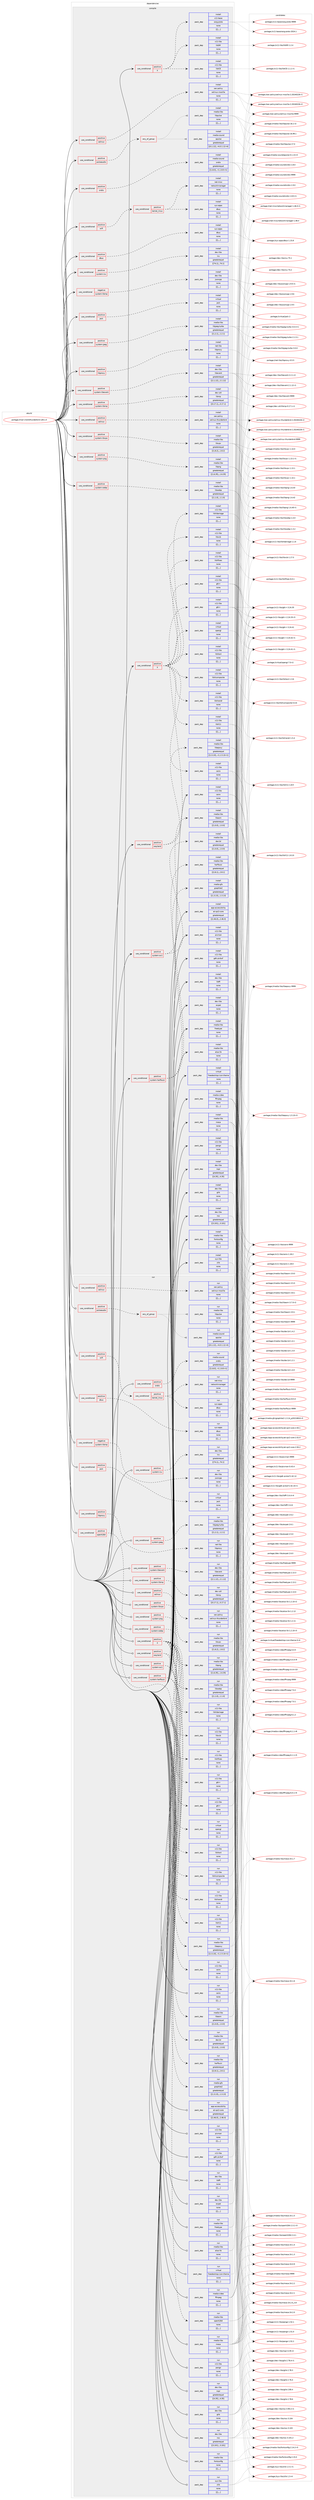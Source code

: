 digraph prolog {

# *************
# Graph options
# *************

newrank=true;
concentrate=true;
compound=true;
graph [rankdir=LR,fontname=Helvetica,fontsize=10,ranksep=1.5];#, ranksep=2.5, nodesep=0.2];
edge  [arrowhead=vee];
node  [fontname=Helvetica,fontsize=10];

# **********
# The ebuild
# **********

subgraph cluster_leftcol {
color=gray;
label=<<i>ebuild</i>>;
id [label="portage://mail-client/thunderbird-128.1.0", color=red, width=4, href="../mail-client/thunderbird-128.1.0.svg"];
}

# ****************
# The dependencies
# ****************

subgraph cluster_midcol {
color=gray;
label=<<i>dependencies</i>>;
subgraph cluster_compile {
fillcolor="#eeeeee";
style=filled;
label=<<i>compile</i>>;
subgraph cond72402 {
dependency291330 [label=<<TABLE BORDER="0" CELLBORDER="1" CELLSPACING="0" CELLPADDING="4"><TR><TD ROWSPAN="3" CELLPADDING="10">use_conditional</TD></TR><TR><TD>negative</TD></TR><TR><TD>system-librnp</TD></TR></TABLE>>, shape=none, color=red];
subgraph pack216507 {
dependency291331 [label=<<TABLE BORDER="0" CELLBORDER="1" CELLSPACING="0" CELLPADDING="4" WIDTH="220"><TR><TD ROWSPAN="6" CELLPADDING="30">pack_dep</TD></TR><TR><TD WIDTH="110">install</TD></TR><TR><TD>dev-libs</TD></TR><TR><TD>jsoncpp</TD></TR><TR><TD>none</TD></TR><TR><TD>[[],,,,]</TD></TR></TABLE>>, shape=none, color=blue];
}
dependency291330:e -> dependency291331:w [weight=20,style="dashed",arrowhead="vee"];
}
id:e -> dependency291330:w [weight=20,style="solid",arrowhead="vee"];
subgraph cond72403 {
dependency291332 [label=<<TABLE BORDER="0" CELLBORDER="1" CELLSPACING="0" CELLPADDING="4"><TR><TD ROWSPAN="3" CELLPADDING="10">use_conditional</TD></TR><TR><TD>positive</TD></TR><TR><TD>X</TD></TR></TABLE>>, shape=none, color=red];
subgraph pack216508 {
dependency291333 [label=<<TABLE BORDER="0" CELLBORDER="1" CELLSPACING="0" CELLPADDING="4" WIDTH="220"><TR><TD ROWSPAN="6" CELLPADDING="30">pack_dep</TD></TR><TR><TD WIDTH="110">install</TD></TR><TR><TD>virtual</TD></TR><TR><TD>opengl</TD></TR><TR><TD>none</TD></TR><TR><TD>[[],,,,]</TD></TR></TABLE>>, shape=none, color=blue];
}
dependency291332:e -> dependency291333:w [weight=20,style="dashed",arrowhead="vee"];
subgraph pack216509 {
dependency291334 [label=<<TABLE BORDER="0" CELLBORDER="1" CELLSPACING="0" CELLPADDING="4" WIDTH="220"><TR><TD ROWSPAN="6" CELLPADDING="30">pack_dep</TD></TR><TR><TD WIDTH="110">install</TD></TR><TR><TD>x11-libs</TD></TR><TR><TD>cairo</TD></TR><TR><TD>none</TD></TR><TR><TD>[[],,,,]</TD></TR></TABLE>>, shape=none, color=blue];
}
dependency291332:e -> dependency291334:w [weight=20,style="dashed",arrowhead="vee"];
subgraph pack216510 {
dependency291335 [label=<<TABLE BORDER="0" CELLBORDER="1" CELLSPACING="0" CELLPADDING="4" WIDTH="220"><TR><TD ROWSPAN="6" CELLPADDING="30">pack_dep</TD></TR><TR><TD WIDTH="110">install</TD></TR><TR><TD>x11-libs</TD></TR><TR><TD>gtk+</TD></TR><TR><TD>none</TD></TR><TR><TD>[[],,,,]</TD></TR></TABLE>>, shape=none, color=blue];
}
dependency291332:e -> dependency291335:w [weight=20,style="dashed",arrowhead="vee"];
subgraph pack216511 {
dependency291336 [label=<<TABLE BORDER="0" CELLBORDER="1" CELLSPACING="0" CELLPADDING="4" WIDTH="220"><TR><TD ROWSPAN="6" CELLPADDING="30">pack_dep</TD></TR><TR><TD WIDTH="110">install</TD></TR><TR><TD>x11-libs</TD></TR><TR><TD>libX11</TD></TR><TR><TD>none</TD></TR><TR><TD>[[],,,,]</TD></TR></TABLE>>, shape=none, color=blue];
}
dependency291332:e -> dependency291336:w [weight=20,style="dashed",arrowhead="vee"];
subgraph pack216512 {
dependency291337 [label=<<TABLE BORDER="0" CELLBORDER="1" CELLSPACING="0" CELLPADDING="4" WIDTH="220"><TR><TD ROWSPAN="6" CELLPADDING="30">pack_dep</TD></TR><TR><TD WIDTH="110">install</TD></TR><TR><TD>x11-libs</TD></TR><TR><TD>libXcomposite</TD></TR><TR><TD>none</TD></TR><TR><TD>[[],,,,]</TD></TR></TABLE>>, shape=none, color=blue];
}
dependency291332:e -> dependency291337:w [weight=20,style="dashed",arrowhead="vee"];
subgraph pack216513 {
dependency291338 [label=<<TABLE BORDER="0" CELLBORDER="1" CELLSPACING="0" CELLPADDING="4" WIDTH="220"><TR><TD ROWSPAN="6" CELLPADDING="30">pack_dep</TD></TR><TR><TD WIDTH="110">install</TD></TR><TR><TD>x11-libs</TD></TR><TR><TD>libXdamage</TD></TR><TR><TD>none</TD></TR><TR><TD>[[],,,,]</TD></TR></TABLE>>, shape=none, color=blue];
}
dependency291332:e -> dependency291338:w [weight=20,style="dashed",arrowhead="vee"];
subgraph pack216514 {
dependency291339 [label=<<TABLE BORDER="0" CELLBORDER="1" CELLSPACING="0" CELLPADDING="4" WIDTH="220"><TR><TD ROWSPAN="6" CELLPADDING="30">pack_dep</TD></TR><TR><TD WIDTH="110">install</TD></TR><TR><TD>x11-libs</TD></TR><TR><TD>libXext</TD></TR><TR><TD>none</TD></TR><TR><TD>[[],,,,]</TD></TR></TABLE>>, shape=none, color=blue];
}
dependency291332:e -> dependency291339:w [weight=20,style="dashed",arrowhead="vee"];
subgraph pack216515 {
dependency291340 [label=<<TABLE BORDER="0" CELLBORDER="1" CELLSPACING="0" CELLPADDING="4" WIDTH="220"><TR><TD ROWSPAN="6" CELLPADDING="30">pack_dep</TD></TR><TR><TD WIDTH="110">install</TD></TR><TR><TD>x11-libs</TD></TR><TR><TD>libXfixes</TD></TR><TR><TD>none</TD></TR><TR><TD>[[],,,,]</TD></TR></TABLE>>, shape=none, color=blue];
}
dependency291332:e -> dependency291340:w [weight=20,style="dashed",arrowhead="vee"];
subgraph pack216516 {
dependency291341 [label=<<TABLE BORDER="0" CELLBORDER="1" CELLSPACING="0" CELLPADDING="4" WIDTH="220"><TR><TD ROWSPAN="6" CELLPADDING="30">pack_dep</TD></TR><TR><TD WIDTH="110">install</TD></TR><TR><TD>x11-libs</TD></TR><TR><TD>libXrandr</TD></TR><TR><TD>none</TD></TR><TR><TD>[[],,,,]</TD></TR></TABLE>>, shape=none, color=blue];
}
dependency291332:e -> dependency291341:w [weight=20,style="dashed",arrowhead="vee"];
subgraph pack216517 {
dependency291342 [label=<<TABLE BORDER="0" CELLBORDER="1" CELLSPACING="0" CELLPADDING="4" WIDTH="220"><TR><TD ROWSPAN="6" CELLPADDING="30">pack_dep</TD></TR><TR><TD WIDTH="110">install</TD></TR><TR><TD>x11-libs</TD></TR><TR><TD>libxcb</TD></TR><TR><TD>none</TD></TR><TR><TD>[[],,,,]</TD></TR></TABLE>>, shape=none, color=blue];
}
dependency291332:e -> dependency291342:w [weight=20,style="dashed",arrowhead="vee"];
}
id:e -> dependency291332:w [weight=20,style="solid",arrowhead="vee"];
subgraph cond72404 {
dependency291343 [label=<<TABLE BORDER="0" CELLBORDER="1" CELLSPACING="0" CELLPADDING="4"><TR><TD ROWSPAN="3" CELLPADDING="10">use_conditional</TD></TR><TR><TD>positive</TD></TR><TR><TD>X</TD></TR></TABLE>>, shape=none, color=red];
subgraph pack216518 {
dependency291344 [label=<<TABLE BORDER="0" CELLBORDER="1" CELLSPACING="0" CELLPADDING="4" WIDTH="220"><TR><TD ROWSPAN="6" CELLPADDING="30">pack_dep</TD></TR><TR><TD WIDTH="110">install</TD></TR><TR><TD>x11-base</TD></TR><TR><TD>xorg-proto</TD></TR><TR><TD>none</TD></TR><TR><TD>[[],,,,]</TD></TR></TABLE>>, shape=none, color=blue];
}
dependency291343:e -> dependency291344:w [weight=20,style="dashed",arrowhead="vee"];
subgraph pack216519 {
dependency291345 [label=<<TABLE BORDER="0" CELLBORDER="1" CELLSPACING="0" CELLPADDING="4" WIDTH="220"><TR><TD ROWSPAN="6" CELLPADDING="30">pack_dep</TD></TR><TR><TD WIDTH="110">install</TD></TR><TR><TD>x11-libs</TD></TR><TR><TD>libICE</TD></TR><TR><TD>none</TD></TR><TR><TD>[[],,,,]</TD></TR></TABLE>>, shape=none, color=blue];
}
dependency291343:e -> dependency291345:w [weight=20,style="dashed",arrowhead="vee"];
subgraph pack216520 {
dependency291346 [label=<<TABLE BORDER="0" CELLBORDER="1" CELLSPACING="0" CELLPADDING="4" WIDTH="220"><TR><TD ROWSPAN="6" CELLPADDING="30">pack_dep</TD></TR><TR><TD WIDTH="110">install</TD></TR><TR><TD>x11-libs</TD></TR><TR><TD>libSM</TD></TR><TR><TD>none</TD></TR><TR><TD>[[],,,,]</TD></TR></TABLE>>, shape=none, color=blue];
}
dependency291343:e -> dependency291346:w [weight=20,style="dashed",arrowhead="vee"];
}
id:e -> dependency291343:w [weight=20,style="solid",arrowhead="vee"];
subgraph cond72405 {
dependency291347 [label=<<TABLE BORDER="0" CELLBORDER="1" CELLSPACING="0" CELLPADDING="4"><TR><TD ROWSPAN="3" CELLPADDING="10">use_conditional</TD></TR><TR><TD>positive</TD></TR><TR><TD>dbus</TD></TR></TABLE>>, shape=none, color=red];
subgraph pack216521 {
dependency291348 [label=<<TABLE BORDER="0" CELLBORDER="1" CELLSPACING="0" CELLPADDING="4" WIDTH="220"><TR><TD ROWSPAN="6" CELLPADDING="30">pack_dep</TD></TR><TR><TD WIDTH="110">install</TD></TR><TR><TD>sys-apps</TD></TR><TR><TD>dbus</TD></TR><TR><TD>none</TD></TR><TR><TD>[[],,,,]</TD></TR></TABLE>>, shape=none, color=blue];
}
dependency291347:e -> dependency291348:w [weight=20,style="dashed",arrowhead="vee"];
}
id:e -> dependency291347:w [weight=20,style="solid",arrowhead="vee"];
subgraph cond72406 {
dependency291349 [label=<<TABLE BORDER="0" CELLBORDER="1" CELLSPACING="0" CELLPADDING="4"><TR><TD ROWSPAN="3" CELLPADDING="10">use_conditional</TD></TR><TR><TD>positive</TD></TR><TR><TD>jack</TD></TR></TABLE>>, shape=none, color=red];
subgraph pack216522 {
dependency291350 [label=<<TABLE BORDER="0" CELLBORDER="1" CELLSPACING="0" CELLPADDING="4" WIDTH="220"><TR><TD ROWSPAN="6" CELLPADDING="30">pack_dep</TD></TR><TR><TD WIDTH="110">install</TD></TR><TR><TD>virtual</TD></TR><TR><TD>jack</TD></TR><TR><TD>none</TD></TR><TR><TD>[[],,,,]</TD></TR></TABLE>>, shape=none, color=blue];
}
dependency291349:e -> dependency291350:w [weight=20,style="dashed",arrowhead="vee"];
}
id:e -> dependency291349:w [weight=20,style="solid",arrowhead="vee"];
subgraph cond72407 {
dependency291351 [label=<<TABLE BORDER="0" CELLBORDER="1" CELLSPACING="0" CELLPADDING="4"><TR><TD ROWSPAN="3" CELLPADDING="10">use_conditional</TD></TR><TR><TD>positive</TD></TR><TR><TD>libproxy</TD></TR></TABLE>>, shape=none, color=red];
subgraph pack216523 {
dependency291352 [label=<<TABLE BORDER="0" CELLBORDER="1" CELLSPACING="0" CELLPADDING="4" WIDTH="220"><TR><TD ROWSPAN="6" CELLPADDING="30">pack_dep</TD></TR><TR><TD WIDTH="110">install</TD></TR><TR><TD>net-libs</TD></TR><TR><TD>libproxy</TD></TR><TR><TD>none</TD></TR><TR><TD>[[],,,,]</TD></TR></TABLE>>, shape=none, color=blue];
}
dependency291351:e -> dependency291352:w [weight=20,style="dashed",arrowhead="vee"];
}
id:e -> dependency291351:w [weight=20,style="solid",arrowhead="vee"];
subgraph cond72408 {
dependency291353 [label=<<TABLE BORDER="0" CELLBORDER="1" CELLSPACING="0" CELLPADDING="4"><TR><TD ROWSPAN="3" CELLPADDING="10">use_conditional</TD></TR><TR><TD>positive</TD></TR><TR><TD>pulseaudio</TD></TR></TABLE>>, shape=none, color=red];
subgraph any2259 {
dependency291354 [label=<<TABLE BORDER="0" CELLBORDER="1" CELLSPACING="0" CELLPADDING="4"><TR><TD CELLPADDING="10">any_of_group</TD></TR></TABLE>>, shape=none, color=red];subgraph pack216524 {
dependency291355 [label=<<TABLE BORDER="0" CELLBORDER="1" CELLSPACING="0" CELLPADDING="4" WIDTH="220"><TR><TD ROWSPAN="6" CELLPADDING="30">pack_dep</TD></TR><TR><TD WIDTH="110">install</TD></TR><TR><TD>media-libs</TD></TR><TR><TD>libpulse</TD></TR><TR><TD>none</TD></TR><TR><TD>[[],,,,]</TD></TR></TABLE>>, shape=none, color=blue];
}
dependency291354:e -> dependency291355:w [weight=20,style="dotted",arrowhead="oinv"];
subgraph pack216525 {
dependency291356 [label=<<TABLE BORDER="0" CELLBORDER="1" CELLSPACING="0" CELLPADDING="4" WIDTH="220"><TR><TD ROWSPAN="6" CELLPADDING="30">pack_dep</TD></TR><TR><TD WIDTH="110">install</TD></TR><TR><TD>media-sound</TD></TR><TR><TD>apulse</TD></TR><TR><TD>greaterequal</TD></TR><TR><TD>[[0,1,12],,-r4,0.1.12-r4]</TD></TR></TABLE>>, shape=none, color=blue];
}
dependency291354:e -> dependency291356:w [weight=20,style="dotted",arrowhead="oinv"];
}
dependency291353:e -> dependency291354:w [weight=20,style="dashed",arrowhead="vee"];
}
id:e -> dependency291353:w [weight=20,style="solid",arrowhead="vee"];
subgraph cond72409 {
dependency291357 [label=<<TABLE BORDER="0" CELLBORDER="1" CELLSPACING="0" CELLPADDING="4"><TR><TD ROWSPAN="3" CELLPADDING="10">use_conditional</TD></TR><TR><TD>positive</TD></TR><TR><TD>selinux</TD></TR></TABLE>>, shape=none, color=red];
subgraph pack216526 {
dependency291358 [label=<<TABLE BORDER="0" CELLBORDER="1" CELLSPACING="0" CELLPADDING="4" WIDTH="220"><TR><TD ROWSPAN="6" CELLPADDING="30">pack_dep</TD></TR><TR><TD WIDTH="110">install</TD></TR><TR><TD>sec-policy</TD></TR><TR><TD>selinux-mozilla</TD></TR><TR><TD>none</TD></TR><TR><TD>[[],,,,]</TD></TR></TABLE>>, shape=none, color=blue];
}
dependency291357:e -> dependency291358:w [weight=20,style="dashed",arrowhead="vee"];
}
id:e -> dependency291357:w [weight=20,style="solid",arrowhead="vee"];
subgraph cond72410 {
dependency291359 [label=<<TABLE BORDER="0" CELLBORDER="1" CELLSPACING="0" CELLPADDING="4"><TR><TD ROWSPAN="3" CELLPADDING="10">use_conditional</TD></TR><TR><TD>positive</TD></TR><TR><TD>selinux</TD></TR></TABLE>>, shape=none, color=red];
subgraph pack216527 {
dependency291360 [label=<<TABLE BORDER="0" CELLBORDER="1" CELLSPACING="0" CELLPADDING="4" WIDTH="220"><TR><TD ROWSPAN="6" CELLPADDING="30">pack_dep</TD></TR><TR><TD WIDTH="110">install</TD></TR><TR><TD>sec-policy</TD></TR><TR><TD>selinux-thunderbird</TD></TR><TR><TD>none</TD></TR><TR><TD>[[],,,,]</TD></TR></TABLE>>, shape=none, color=blue];
}
dependency291359:e -> dependency291360:w [weight=20,style="dashed",arrowhead="vee"];
}
id:e -> dependency291359:w [weight=20,style="solid",arrowhead="vee"];
subgraph cond72411 {
dependency291361 [label=<<TABLE BORDER="0" CELLBORDER="1" CELLSPACING="0" CELLPADDING="4"><TR><TD ROWSPAN="3" CELLPADDING="10">use_conditional</TD></TR><TR><TD>positive</TD></TR><TR><TD>sndio</TD></TR></TABLE>>, shape=none, color=red];
subgraph pack216528 {
dependency291362 [label=<<TABLE BORDER="0" CELLBORDER="1" CELLSPACING="0" CELLPADDING="4" WIDTH="220"><TR><TD ROWSPAN="6" CELLPADDING="30">pack_dep</TD></TR><TR><TD WIDTH="110">install</TD></TR><TR><TD>media-sound</TD></TR><TR><TD>sndio</TD></TR><TR><TD>greaterequal</TD></TR><TR><TD>[[1,8,0],,-r1,1.8.0-r1]</TD></TR></TABLE>>, shape=none, color=blue];
}
dependency291361:e -> dependency291362:w [weight=20,style="dashed",arrowhead="vee"];
}
id:e -> dependency291361:w [weight=20,style="solid",arrowhead="vee"];
subgraph cond72412 {
dependency291363 [label=<<TABLE BORDER="0" CELLBORDER="1" CELLSPACING="0" CELLPADDING="4"><TR><TD ROWSPAN="3" CELLPADDING="10">use_conditional</TD></TR><TR><TD>positive</TD></TR><TR><TD>system-av1</TD></TR></TABLE>>, shape=none, color=red];
subgraph pack216529 {
dependency291364 [label=<<TABLE BORDER="0" CELLBORDER="1" CELLSPACING="0" CELLPADDING="4" WIDTH="220"><TR><TD ROWSPAN="6" CELLPADDING="30">pack_dep</TD></TR><TR><TD WIDTH="110">install</TD></TR><TR><TD>media-libs</TD></TR><TR><TD>dav1d</TD></TR><TR><TD>greaterequal</TD></TR><TR><TD>[[1,0,0],,,1.0.0]</TD></TR></TABLE>>, shape=none, color=blue];
}
dependency291363:e -> dependency291364:w [weight=20,style="dashed",arrowhead="vee"];
subgraph pack216530 {
dependency291365 [label=<<TABLE BORDER="0" CELLBORDER="1" CELLSPACING="0" CELLPADDING="4" WIDTH="220"><TR><TD ROWSPAN="6" CELLPADDING="30">pack_dep</TD></TR><TR><TD WIDTH="110">install</TD></TR><TR><TD>media-libs</TD></TR><TR><TD>libaom</TD></TR><TR><TD>greaterequal</TD></TR><TR><TD>[[1,0,0],,,1.0.0]</TD></TR></TABLE>>, shape=none, color=blue];
}
dependency291363:e -> dependency291365:w [weight=20,style="dashed",arrowhead="vee"];
}
id:e -> dependency291363:w [weight=20,style="solid",arrowhead="vee"];
subgraph cond72413 {
dependency291366 [label=<<TABLE BORDER="0" CELLBORDER="1" CELLSPACING="0" CELLPADDING="4"><TR><TD ROWSPAN="3" CELLPADDING="10">use_conditional</TD></TR><TR><TD>positive</TD></TR><TR><TD>system-harfbuzz</TD></TR></TABLE>>, shape=none, color=red];
subgraph pack216531 {
dependency291367 [label=<<TABLE BORDER="0" CELLBORDER="1" CELLSPACING="0" CELLPADDING="4" WIDTH="220"><TR><TD ROWSPAN="6" CELLPADDING="30">pack_dep</TD></TR><TR><TD WIDTH="110">install</TD></TR><TR><TD>media-gfx</TD></TR><TR><TD>graphite2</TD></TR><TR><TD>greaterequal</TD></TR><TR><TD>[[1,3,13],,,1.3.13]</TD></TR></TABLE>>, shape=none, color=blue];
}
dependency291366:e -> dependency291367:w [weight=20,style="dashed",arrowhead="vee"];
subgraph pack216532 {
dependency291368 [label=<<TABLE BORDER="0" CELLBORDER="1" CELLSPACING="0" CELLPADDING="4" WIDTH="220"><TR><TD ROWSPAN="6" CELLPADDING="30">pack_dep</TD></TR><TR><TD WIDTH="110">install</TD></TR><TR><TD>media-libs</TD></TR><TR><TD>harfbuzz</TD></TR><TR><TD>greaterequal</TD></TR><TR><TD>[[2,8,1],,,2.8.1]</TD></TR></TABLE>>, shape=none, color=blue];
}
dependency291366:e -> dependency291368:w [weight=20,style="dashed",arrowhead="vee"];
}
id:e -> dependency291366:w [weight=20,style="solid",arrowhead="vee"];
subgraph cond72414 {
dependency291369 [label=<<TABLE BORDER="0" CELLBORDER="1" CELLSPACING="0" CELLPADDING="4"><TR><TD ROWSPAN="3" CELLPADDING="10">use_conditional</TD></TR><TR><TD>positive</TD></TR><TR><TD>system-icu</TD></TR></TABLE>>, shape=none, color=red];
subgraph pack216533 {
dependency291370 [label=<<TABLE BORDER="0" CELLBORDER="1" CELLSPACING="0" CELLPADDING="4" WIDTH="220"><TR><TD ROWSPAN="6" CELLPADDING="30">pack_dep</TD></TR><TR><TD WIDTH="110">install</TD></TR><TR><TD>dev-libs</TD></TR><TR><TD>icu</TD></TR><TR><TD>greaterequal</TD></TR><TR><TD>[[74,1],,,74.1]</TD></TR></TABLE>>, shape=none, color=blue];
}
dependency291369:e -> dependency291370:w [weight=20,style="dashed",arrowhead="vee"];
}
id:e -> dependency291369:w [weight=20,style="solid",arrowhead="vee"];
subgraph cond72415 {
dependency291371 [label=<<TABLE BORDER="0" CELLBORDER="1" CELLSPACING="0" CELLPADDING="4"><TR><TD ROWSPAN="3" CELLPADDING="10">use_conditional</TD></TR><TR><TD>positive</TD></TR><TR><TD>system-jpeg</TD></TR></TABLE>>, shape=none, color=red];
subgraph pack216534 {
dependency291372 [label=<<TABLE BORDER="0" CELLBORDER="1" CELLSPACING="0" CELLPADDING="4" WIDTH="220"><TR><TD ROWSPAN="6" CELLPADDING="30">pack_dep</TD></TR><TR><TD WIDTH="110">install</TD></TR><TR><TD>media-libs</TD></TR><TR><TD>libjpeg-turbo</TD></TR><TR><TD>greaterequal</TD></TR><TR><TD>[[1,2,1],,,1.2.1]</TD></TR></TABLE>>, shape=none, color=blue];
}
dependency291371:e -> dependency291372:w [weight=20,style="dashed",arrowhead="vee"];
}
id:e -> dependency291371:w [weight=20,style="solid",arrowhead="vee"];
subgraph cond72416 {
dependency291373 [label=<<TABLE BORDER="0" CELLBORDER="1" CELLSPACING="0" CELLPADDING="4"><TR><TD ROWSPAN="3" CELLPADDING="10">use_conditional</TD></TR><TR><TD>positive</TD></TR><TR><TD>system-libevent</TD></TR></TABLE>>, shape=none, color=red];
subgraph pack216535 {
dependency291374 [label=<<TABLE BORDER="0" CELLBORDER="1" CELLSPACING="0" CELLPADDING="4" WIDTH="220"><TR><TD ROWSPAN="6" CELLPADDING="30">pack_dep</TD></TR><TR><TD WIDTH="110">install</TD></TR><TR><TD>dev-libs</TD></TR><TR><TD>libevent</TD></TR><TR><TD>greaterequal</TD></TR><TR><TD>[[2,1,12],,,2.1.12]</TD></TR></TABLE>>, shape=none, color=blue];
}
dependency291373:e -> dependency291374:w [weight=20,style="dashed",arrowhead="vee"];
}
id:e -> dependency291373:w [weight=20,style="solid",arrowhead="vee"];
subgraph cond72417 {
dependency291375 [label=<<TABLE BORDER="0" CELLBORDER="1" CELLSPACING="0" CELLPADDING="4"><TR><TD ROWSPAN="3" CELLPADDING="10">use_conditional</TD></TR><TR><TD>positive</TD></TR><TR><TD>system-librnp</TD></TR></TABLE>>, shape=none, color=red];
subgraph pack216536 {
dependency291376 [label=<<TABLE BORDER="0" CELLBORDER="1" CELLSPACING="0" CELLPADDING="4" WIDTH="220"><TR><TD ROWSPAN="6" CELLPADDING="30">pack_dep</TD></TR><TR><TD WIDTH="110">install</TD></TR><TR><TD>dev-util</TD></TR><TR><TD>librnp</TD></TR><TR><TD>greaterequal</TD></TR><TR><TD>[[0,17,1],,,0.17.1]</TD></TR></TABLE>>, shape=none, color=blue];
}
dependency291375:e -> dependency291376:w [weight=20,style="dashed",arrowhead="vee"];
}
id:e -> dependency291375:w [weight=20,style="solid",arrowhead="vee"];
subgraph cond72418 {
dependency291377 [label=<<TABLE BORDER="0" CELLBORDER="1" CELLSPACING="0" CELLPADDING="4"><TR><TD ROWSPAN="3" CELLPADDING="10">use_conditional</TD></TR><TR><TD>positive</TD></TR><TR><TD>system-libvpx</TD></TR></TABLE>>, shape=none, color=red];
subgraph pack216537 {
dependency291378 [label=<<TABLE BORDER="0" CELLBORDER="1" CELLSPACING="0" CELLPADDING="4" WIDTH="220"><TR><TD ROWSPAN="6" CELLPADDING="30">pack_dep</TD></TR><TR><TD WIDTH="110">install</TD></TR><TR><TD>media-libs</TD></TR><TR><TD>libvpx</TD></TR><TR><TD>greaterequal</TD></TR><TR><TD>[[1,8,2],,,1.8.2]</TD></TR></TABLE>>, shape=none, color=blue];
}
dependency291377:e -> dependency291378:w [weight=20,style="dashed",arrowhead="vee"];
}
id:e -> dependency291377:w [weight=20,style="solid",arrowhead="vee"];
subgraph cond72419 {
dependency291379 [label=<<TABLE BORDER="0" CELLBORDER="1" CELLSPACING="0" CELLPADDING="4"><TR><TD ROWSPAN="3" CELLPADDING="10">use_conditional</TD></TR><TR><TD>positive</TD></TR><TR><TD>system-png</TD></TR></TABLE>>, shape=none, color=red];
subgraph pack216538 {
dependency291380 [label=<<TABLE BORDER="0" CELLBORDER="1" CELLSPACING="0" CELLPADDING="4" WIDTH="220"><TR><TD ROWSPAN="6" CELLPADDING="30">pack_dep</TD></TR><TR><TD WIDTH="110">install</TD></TR><TR><TD>media-libs</TD></TR><TR><TD>libpng</TD></TR><TR><TD>greaterequal</TD></TR><TR><TD>[[1,6,35],,,1.6.35]</TD></TR></TABLE>>, shape=none, color=blue];
}
dependency291379:e -> dependency291380:w [weight=20,style="dashed",arrowhead="vee"];
}
id:e -> dependency291379:w [weight=20,style="solid",arrowhead="vee"];
subgraph cond72420 {
dependency291381 [label=<<TABLE BORDER="0" CELLBORDER="1" CELLSPACING="0" CELLPADDING="4"><TR><TD ROWSPAN="3" CELLPADDING="10">use_conditional</TD></TR><TR><TD>positive</TD></TR><TR><TD>system-webp</TD></TR></TABLE>>, shape=none, color=red];
subgraph pack216539 {
dependency291382 [label=<<TABLE BORDER="0" CELLBORDER="1" CELLSPACING="0" CELLPADDING="4" WIDTH="220"><TR><TD ROWSPAN="6" CELLPADDING="30">pack_dep</TD></TR><TR><TD WIDTH="110">install</TD></TR><TR><TD>media-libs</TD></TR><TR><TD>libwebp</TD></TR><TR><TD>greaterequal</TD></TR><TR><TD>[[1,1,0],,,1.1.0]</TD></TR></TABLE>>, shape=none, color=blue];
}
dependency291381:e -> dependency291382:w [weight=20,style="dashed",arrowhead="vee"];
}
id:e -> dependency291381:w [weight=20,style="solid",arrowhead="vee"];
subgraph cond72421 {
dependency291383 [label=<<TABLE BORDER="0" CELLBORDER="1" CELLSPACING="0" CELLPADDING="4"><TR><TD ROWSPAN="3" CELLPADDING="10">use_conditional</TD></TR><TR><TD>positive</TD></TR><TR><TD>wayland</TD></TR></TABLE>>, shape=none, color=red];
subgraph pack216540 {
dependency291384 [label=<<TABLE BORDER="0" CELLBORDER="1" CELLSPACING="0" CELLPADDING="4" WIDTH="220"><TR><TD ROWSPAN="6" CELLPADDING="30">pack_dep</TD></TR><TR><TD WIDTH="110">install</TD></TR><TR><TD>media-libs</TD></TR><TR><TD>libepoxy</TD></TR><TR><TD>greaterequal</TD></TR><TR><TD>[[1,5,10],,-r1,1.5.10-r1]</TD></TR></TABLE>>, shape=none, color=blue];
}
dependency291383:e -> dependency291384:w [weight=20,style="dashed",arrowhead="vee"];
subgraph pack216541 {
dependency291385 [label=<<TABLE BORDER="0" CELLBORDER="1" CELLSPACING="0" CELLPADDING="4" WIDTH="220"><TR><TD ROWSPAN="6" CELLPADDING="30">pack_dep</TD></TR><TR><TD WIDTH="110">install</TD></TR><TR><TD>x11-libs</TD></TR><TR><TD>gtk+</TD></TR><TR><TD>none</TD></TR><TR><TD>[[],,,,]</TD></TR></TABLE>>, shape=none, color=blue];
}
dependency291383:e -> dependency291385:w [weight=20,style="dashed",arrowhead="vee"];
}
id:e -> dependency291383:w [weight=20,style="solid",arrowhead="vee"];
subgraph cond72422 {
dependency291386 [label=<<TABLE BORDER="0" CELLBORDER="1" CELLSPACING="0" CELLPADDING="4"><TR><TD ROWSPAN="3" CELLPADDING="10">use_conditional</TD></TR><TR><TD>positive</TD></TR><TR><TD>wifi</TD></TR></TABLE>>, shape=none, color=red];
subgraph cond72423 {
dependency291387 [label=<<TABLE BORDER="0" CELLBORDER="1" CELLSPACING="0" CELLPADDING="4"><TR><TD ROWSPAN="3" CELLPADDING="10">use_conditional</TD></TR><TR><TD>positive</TD></TR><TR><TD>kernel_linux</TD></TR></TABLE>>, shape=none, color=red];
subgraph pack216542 {
dependency291388 [label=<<TABLE BORDER="0" CELLBORDER="1" CELLSPACING="0" CELLPADDING="4" WIDTH="220"><TR><TD ROWSPAN="6" CELLPADDING="30">pack_dep</TD></TR><TR><TD WIDTH="110">install</TD></TR><TR><TD>net-misc</TD></TR><TR><TD>networkmanager</TD></TR><TR><TD>none</TD></TR><TR><TD>[[],,,,]</TD></TR></TABLE>>, shape=none, color=blue];
}
dependency291387:e -> dependency291388:w [weight=20,style="dashed",arrowhead="vee"];
subgraph pack216543 {
dependency291389 [label=<<TABLE BORDER="0" CELLBORDER="1" CELLSPACING="0" CELLPADDING="4" WIDTH="220"><TR><TD ROWSPAN="6" CELLPADDING="30">pack_dep</TD></TR><TR><TD WIDTH="110">install</TD></TR><TR><TD>sys-apps</TD></TR><TR><TD>dbus</TD></TR><TR><TD>none</TD></TR><TR><TD>[[],,,,]</TD></TR></TABLE>>, shape=none, color=blue];
}
dependency291387:e -> dependency291389:w [weight=20,style="dashed",arrowhead="vee"];
}
dependency291386:e -> dependency291387:w [weight=20,style="dashed",arrowhead="vee"];
}
id:e -> dependency291386:w [weight=20,style="solid",arrowhead="vee"];
subgraph pack216544 {
dependency291390 [label=<<TABLE BORDER="0" CELLBORDER="1" CELLSPACING="0" CELLPADDING="4" WIDTH="220"><TR><TD ROWSPAN="6" CELLPADDING="30">pack_dep</TD></TR><TR><TD WIDTH="110">install</TD></TR><TR><TD>app-accessibility</TD></TR><TR><TD>at-spi2-core</TD></TR><TR><TD>greaterequal</TD></TR><TR><TD>[[2,46,0],,,2.46.0]</TD></TR></TABLE>>, shape=none, color=blue];
}
id:e -> dependency291390:w [weight=20,style="solid",arrowhead="vee"];
subgraph pack216545 {
dependency291391 [label=<<TABLE BORDER="0" CELLBORDER="1" CELLSPACING="0" CELLPADDING="4" WIDTH="220"><TR><TD ROWSPAN="6" CELLPADDING="30">pack_dep</TD></TR><TR><TD WIDTH="110">install</TD></TR><TR><TD>dev-libs</TD></TR><TR><TD>expat</TD></TR><TR><TD>none</TD></TR><TR><TD>[[],,,,]</TD></TR></TABLE>>, shape=none, color=blue];
}
id:e -> dependency291391:w [weight=20,style="solid",arrowhead="vee"];
subgraph pack216546 {
dependency291392 [label=<<TABLE BORDER="0" CELLBORDER="1" CELLSPACING="0" CELLPADDING="4" WIDTH="220"><TR><TD ROWSPAN="6" CELLPADDING="30">pack_dep</TD></TR><TR><TD WIDTH="110">install</TD></TR><TR><TD>dev-libs</TD></TR><TR><TD>glib</TD></TR><TR><TD>none</TD></TR><TR><TD>[[],,,,]</TD></TR></TABLE>>, shape=none, color=blue];
}
id:e -> dependency291392:w [weight=20,style="solid",arrowhead="vee"];
subgraph pack216547 {
dependency291393 [label=<<TABLE BORDER="0" CELLBORDER="1" CELLSPACING="0" CELLPADDING="4" WIDTH="220"><TR><TD ROWSPAN="6" CELLPADDING="30">pack_dep</TD></TR><TR><TD WIDTH="110">install</TD></TR><TR><TD>dev-libs</TD></TR><TR><TD>libffi</TD></TR><TR><TD>none</TD></TR><TR><TD>[[],,,,]</TD></TR></TABLE>>, shape=none, color=blue];
}
id:e -> dependency291393:w [weight=20,style="solid",arrowhead="vee"];
subgraph pack216548 {
dependency291394 [label=<<TABLE BORDER="0" CELLBORDER="1" CELLSPACING="0" CELLPADDING="4" WIDTH="220"><TR><TD ROWSPAN="6" CELLPADDING="30">pack_dep</TD></TR><TR><TD WIDTH="110">install</TD></TR><TR><TD>dev-libs</TD></TR><TR><TD>nspr</TD></TR><TR><TD>greaterequal</TD></TR><TR><TD>[[4,35],,,4.35]</TD></TR></TABLE>>, shape=none, color=blue];
}
id:e -> dependency291394:w [weight=20,style="solid",arrowhead="vee"];
subgraph pack216549 {
dependency291395 [label=<<TABLE BORDER="0" CELLBORDER="1" CELLSPACING="0" CELLPADDING="4" WIDTH="220"><TR><TD ROWSPAN="6" CELLPADDING="30">pack_dep</TD></TR><TR><TD WIDTH="110">install</TD></TR><TR><TD>dev-libs</TD></TR><TR><TD>nss</TD></TR><TR><TD>greaterequal</TD></TR><TR><TD>[[3,101],,,3.101]</TD></TR></TABLE>>, shape=none, color=blue];
}
id:e -> dependency291395:w [weight=20,style="solid",arrowhead="vee"];
subgraph pack216550 {
dependency291396 [label=<<TABLE BORDER="0" CELLBORDER="1" CELLSPACING="0" CELLPADDING="4" WIDTH="220"><TR><TD ROWSPAN="6" CELLPADDING="30">pack_dep</TD></TR><TR><TD WIDTH="110">install</TD></TR><TR><TD>media-libs</TD></TR><TR><TD>alsa-lib</TD></TR><TR><TD>none</TD></TR><TR><TD>[[],,,,]</TD></TR></TABLE>>, shape=none, color=blue];
}
id:e -> dependency291396:w [weight=20,style="solid",arrowhead="vee"];
subgraph pack216551 {
dependency291397 [label=<<TABLE BORDER="0" CELLBORDER="1" CELLSPACING="0" CELLPADDING="4" WIDTH="220"><TR><TD ROWSPAN="6" CELLPADDING="30">pack_dep</TD></TR><TR><TD WIDTH="110">install</TD></TR><TR><TD>media-libs</TD></TR><TR><TD>fontconfig</TD></TR><TR><TD>none</TD></TR><TR><TD>[[],,,,]</TD></TR></TABLE>>, shape=none, color=blue];
}
id:e -> dependency291397:w [weight=20,style="solid",arrowhead="vee"];
subgraph pack216552 {
dependency291398 [label=<<TABLE BORDER="0" CELLBORDER="1" CELLSPACING="0" CELLPADDING="4" WIDTH="220"><TR><TD ROWSPAN="6" CELLPADDING="30">pack_dep</TD></TR><TR><TD WIDTH="110">install</TD></TR><TR><TD>media-libs</TD></TR><TR><TD>freetype</TD></TR><TR><TD>none</TD></TR><TR><TD>[[],,,,]</TD></TR></TABLE>>, shape=none, color=blue];
}
id:e -> dependency291398:w [weight=20,style="solid",arrowhead="vee"];
subgraph pack216553 {
dependency291399 [label=<<TABLE BORDER="0" CELLBORDER="1" CELLSPACING="0" CELLPADDING="4" WIDTH="220"><TR><TD ROWSPAN="6" CELLPADDING="30">pack_dep</TD></TR><TR><TD WIDTH="110">install</TD></TR><TR><TD>media-libs</TD></TR><TR><TD>mesa</TD></TR><TR><TD>none</TD></TR><TR><TD>[[],,,,]</TD></TR></TABLE>>, shape=none, color=blue];
}
id:e -> dependency291399:w [weight=20,style="solid",arrowhead="vee"];
subgraph pack216554 {
dependency291400 [label=<<TABLE BORDER="0" CELLBORDER="1" CELLSPACING="0" CELLPADDING="4" WIDTH="220"><TR><TD ROWSPAN="6" CELLPADDING="30">pack_dep</TD></TR><TR><TD WIDTH="110">install</TD></TR><TR><TD>media-video</TD></TR><TR><TD>ffmpeg</TD></TR><TR><TD>none</TD></TR><TR><TD>[[],,,,]</TD></TR></TABLE>>, shape=none, color=blue];
}
id:e -> dependency291400:w [weight=20,style="solid",arrowhead="vee"];
subgraph pack216555 {
dependency291401 [label=<<TABLE BORDER="0" CELLBORDER="1" CELLSPACING="0" CELLPADDING="4" WIDTH="220"><TR><TD ROWSPAN="6" CELLPADDING="30">pack_dep</TD></TR><TR><TD WIDTH="110">install</TD></TR><TR><TD>sys-libs</TD></TR><TR><TD>zlib</TD></TR><TR><TD>none</TD></TR><TR><TD>[[],,,,]</TD></TR></TABLE>>, shape=none, color=blue];
}
id:e -> dependency291401:w [weight=20,style="solid",arrowhead="vee"];
subgraph pack216556 {
dependency291402 [label=<<TABLE BORDER="0" CELLBORDER="1" CELLSPACING="0" CELLPADDING="4" WIDTH="220"><TR><TD ROWSPAN="6" CELLPADDING="30">pack_dep</TD></TR><TR><TD WIDTH="110">install</TD></TR><TR><TD>virtual</TD></TR><TR><TD>freedesktop-icon-theme</TD></TR><TR><TD>none</TD></TR><TR><TD>[[],,,,]</TD></TR></TABLE>>, shape=none, color=blue];
}
id:e -> dependency291402:w [weight=20,style="solid",arrowhead="vee"];
subgraph pack216557 {
dependency291403 [label=<<TABLE BORDER="0" CELLBORDER="1" CELLSPACING="0" CELLPADDING="4" WIDTH="220"><TR><TD ROWSPAN="6" CELLPADDING="30">pack_dep</TD></TR><TR><TD WIDTH="110">install</TD></TR><TR><TD>x11-libs</TD></TR><TR><TD>cairo</TD></TR><TR><TD>none</TD></TR><TR><TD>[[],,,,]</TD></TR></TABLE>>, shape=none, color=blue];
}
id:e -> dependency291403:w [weight=20,style="solid",arrowhead="vee"];
subgraph pack216558 {
dependency291404 [label=<<TABLE BORDER="0" CELLBORDER="1" CELLSPACING="0" CELLPADDING="4" WIDTH="220"><TR><TD ROWSPAN="6" CELLPADDING="30">pack_dep</TD></TR><TR><TD WIDTH="110">install</TD></TR><TR><TD>x11-libs</TD></TR><TR><TD>gdk-pixbuf</TD></TR><TR><TD>none</TD></TR><TR><TD>[[],,,,]</TD></TR></TABLE>>, shape=none, color=blue];
}
id:e -> dependency291404:w [weight=20,style="solid",arrowhead="vee"];
subgraph pack216559 {
dependency291405 [label=<<TABLE BORDER="0" CELLBORDER="1" CELLSPACING="0" CELLPADDING="4" WIDTH="220"><TR><TD ROWSPAN="6" CELLPADDING="30">pack_dep</TD></TR><TR><TD WIDTH="110">install</TD></TR><TR><TD>x11-libs</TD></TR><TR><TD>pango</TD></TR><TR><TD>none</TD></TR><TR><TD>[[],,,,]</TD></TR></TABLE>>, shape=none, color=blue];
}
id:e -> dependency291405:w [weight=20,style="solid",arrowhead="vee"];
subgraph pack216560 {
dependency291406 [label=<<TABLE BORDER="0" CELLBORDER="1" CELLSPACING="0" CELLPADDING="4" WIDTH="220"><TR><TD ROWSPAN="6" CELLPADDING="30">pack_dep</TD></TR><TR><TD WIDTH="110">install</TD></TR><TR><TD>x11-libs</TD></TR><TR><TD>pixman</TD></TR><TR><TD>none</TD></TR><TR><TD>[[],,,,]</TD></TR></TABLE>>, shape=none, color=blue];
}
id:e -> dependency291406:w [weight=20,style="solid",arrowhead="vee"];
}
subgraph cluster_compileandrun {
fillcolor="#eeeeee";
style=filled;
label=<<i>compile and run</i>>;
}
subgraph cluster_run {
fillcolor="#eeeeee";
style=filled;
label=<<i>run</i>>;
subgraph cond72424 {
dependency291407 [label=<<TABLE BORDER="0" CELLBORDER="1" CELLSPACING="0" CELLPADDING="4"><TR><TD ROWSPAN="3" CELLPADDING="10">use_conditional</TD></TR><TR><TD>negative</TD></TR><TR><TD>system-librnp</TD></TR></TABLE>>, shape=none, color=red];
subgraph pack216561 {
dependency291408 [label=<<TABLE BORDER="0" CELLBORDER="1" CELLSPACING="0" CELLPADDING="4" WIDTH="220"><TR><TD ROWSPAN="6" CELLPADDING="30">pack_dep</TD></TR><TR><TD WIDTH="110">run</TD></TR><TR><TD>dev-libs</TD></TR><TR><TD>jsoncpp</TD></TR><TR><TD>none</TD></TR><TR><TD>[[],,,,]</TD></TR></TABLE>>, shape=none, color=blue];
}
dependency291407:e -> dependency291408:w [weight=20,style="dashed",arrowhead="vee"];
}
id:e -> dependency291407:w [weight=20,style="solid",arrowhead="odot"];
subgraph cond72425 {
dependency291409 [label=<<TABLE BORDER="0" CELLBORDER="1" CELLSPACING="0" CELLPADDING="4"><TR><TD ROWSPAN="3" CELLPADDING="10">use_conditional</TD></TR><TR><TD>positive</TD></TR><TR><TD>X</TD></TR></TABLE>>, shape=none, color=red];
subgraph pack216562 {
dependency291410 [label=<<TABLE BORDER="0" CELLBORDER="1" CELLSPACING="0" CELLPADDING="4" WIDTH="220"><TR><TD ROWSPAN="6" CELLPADDING="30">pack_dep</TD></TR><TR><TD WIDTH="110">run</TD></TR><TR><TD>virtual</TD></TR><TR><TD>opengl</TD></TR><TR><TD>none</TD></TR><TR><TD>[[],,,,]</TD></TR></TABLE>>, shape=none, color=blue];
}
dependency291409:e -> dependency291410:w [weight=20,style="dashed",arrowhead="vee"];
subgraph pack216563 {
dependency291411 [label=<<TABLE BORDER="0" CELLBORDER="1" CELLSPACING="0" CELLPADDING="4" WIDTH="220"><TR><TD ROWSPAN="6" CELLPADDING="30">pack_dep</TD></TR><TR><TD WIDTH="110">run</TD></TR><TR><TD>x11-libs</TD></TR><TR><TD>cairo</TD></TR><TR><TD>none</TD></TR><TR><TD>[[],,,,]</TD></TR></TABLE>>, shape=none, color=blue];
}
dependency291409:e -> dependency291411:w [weight=20,style="dashed",arrowhead="vee"];
subgraph pack216564 {
dependency291412 [label=<<TABLE BORDER="0" CELLBORDER="1" CELLSPACING="0" CELLPADDING="4" WIDTH="220"><TR><TD ROWSPAN="6" CELLPADDING="30">pack_dep</TD></TR><TR><TD WIDTH="110">run</TD></TR><TR><TD>x11-libs</TD></TR><TR><TD>gtk+</TD></TR><TR><TD>none</TD></TR><TR><TD>[[],,,,]</TD></TR></TABLE>>, shape=none, color=blue];
}
dependency291409:e -> dependency291412:w [weight=20,style="dashed",arrowhead="vee"];
subgraph pack216565 {
dependency291413 [label=<<TABLE BORDER="0" CELLBORDER="1" CELLSPACING="0" CELLPADDING="4" WIDTH="220"><TR><TD ROWSPAN="6" CELLPADDING="30">pack_dep</TD></TR><TR><TD WIDTH="110">run</TD></TR><TR><TD>x11-libs</TD></TR><TR><TD>libX11</TD></TR><TR><TD>none</TD></TR><TR><TD>[[],,,,]</TD></TR></TABLE>>, shape=none, color=blue];
}
dependency291409:e -> dependency291413:w [weight=20,style="dashed",arrowhead="vee"];
subgraph pack216566 {
dependency291414 [label=<<TABLE BORDER="0" CELLBORDER="1" CELLSPACING="0" CELLPADDING="4" WIDTH="220"><TR><TD ROWSPAN="6" CELLPADDING="30">pack_dep</TD></TR><TR><TD WIDTH="110">run</TD></TR><TR><TD>x11-libs</TD></TR><TR><TD>libXcomposite</TD></TR><TR><TD>none</TD></TR><TR><TD>[[],,,,]</TD></TR></TABLE>>, shape=none, color=blue];
}
dependency291409:e -> dependency291414:w [weight=20,style="dashed",arrowhead="vee"];
subgraph pack216567 {
dependency291415 [label=<<TABLE BORDER="0" CELLBORDER="1" CELLSPACING="0" CELLPADDING="4" WIDTH="220"><TR><TD ROWSPAN="6" CELLPADDING="30">pack_dep</TD></TR><TR><TD WIDTH="110">run</TD></TR><TR><TD>x11-libs</TD></TR><TR><TD>libXdamage</TD></TR><TR><TD>none</TD></TR><TR><TD>[[],,,,]</TD></TR></TABLE>>, shape=none, color=blue];
}
dependency291409:e -> dependency291415:w [weight=20,style="dashed",arrowhead="vee"];
subgraph pack216568 {
dependency291416 [label=<<TABLE BORDER="0" CELLBORDER="1" CELLSPACING="0" CELLPADDING="4" WIDTH="220"><TR><TD ROWSPAN="6" CELLPADDING="30">pack_dep</TD></TR><TR><TD WIDTH="110">run</TD></TR><TR><TD>x11-libs</TD></TR><TR><TD>libXext</TD></TR><TR><TD>none</TD></TR><TR><TD>[[],,,,]</TD></TR></TABLE>>, shape=none, color=blue];
}
dependency291409:e -> dependency291416:w [weight=20,style="dashed",arrowhead="vee"];
subgraph pack216569 {
dependency291417 [label=<<TABLE BORDER="0" CELLBORDER="1" CELLSPACING="0" CELLPADDING="4" WIDTH="220"><TR><TD ROWSPAN="6" CELLPADDING="30">pack_dep</TD></TR><TR><TD WIDTH="110">run</TD></TR><TR><TD>x11-libs</TD></TR><TR><TD>libXfixes</TD></TR><TR><TD>none</TD></TR><TR><TD>[[],,,,]</TD></TR></TABLE>>, shape=none, color=blue];
}
dependency291409:e -> dependency291417:w [weight=20,style="dashed",arrowhead="vee"];
subgraph pack216570 {
dependency291418 [label=<<TABLE BORDER="0" CELLBORDER="1" CELLSPACING="0" CELLPADDING="4" WIDTH="220"><TR><TD ROWSPAN="6" CELLPADDING="30">pack_dep</TD></TR><TR><TD WIDTH="110">run</TD></TR><TR><TD>x11-libs</TD></TR><TR><TD>libXrandr</TD></TR><TR><TD>none</TD></TR><TR><TD>[[],,,,]</TD></TR></TABLE>>, shape=none, color=blue];
}
dependency291409:e -> dependency291418:w [weight=20,style="dashed",arrowhead="vee"];
subgraph pack216571 {
dependency291419 [label=<<TABLE BORDER="0" CELLBORDER="1" CELLSPACING="0" CELLPADDING="4" WIDTH="220"><TR><TD ROWSPAN="6" CELLPADDING="30">pack_dep</TD></TR><TR><TD WIDTH="110">run</TD></TR><TR><TD>x11-libs</TD></TR><TR><TD>libxcb</TD></TR><TR><TD>none</TD></TR><TR><TD>[[],,,,]</TD></TR></TABLE>>, shape=none, color=blue];
}
dependency291409:e -> dependency291419:w [weight=20,style="dashed",arrowhead="vee"];
}
id:e -> dependency291409:w [weight=20,style="solid",arrowhead="odot"];
subgraph cond72426 {
dependency291420 [label=<<TABLE BORDER="0" CELLBORDER="1" CELLSPACING="0" CELLPADDING="4"><TR><TD ROWSPAN="3" CELLPADDING="10">use_conditional</TD></TR><TR><TD>positive</TD></TR><TR><TD>dbus</TD></TR></TABLE>>, shape=none, color=red];
subgraph pack216572 {
dependency291421 [label=<<TABLE BORDER="0" CELLBORDER="1" CELLSPACING="0" CELLPADDING="4" WIDTH="220"><TR><TD ROWSPAN="6" CELLPADDING="30">pack_dep</TD></TR><TR><TD WIDTH="110">run</TD></TR><TR><TD>sys-apps</TD></TR><TR><TD>dbus</TD></TR><TR><TD>none</TD></TR><TR><TD>[[],,,,]</TD></TR></TABLE>>, shape=none, color=blue];
}
dependency291420:e -> dependency291421:w [weight=20,style="dashed",arrowhead="vee"];
}
id:e -> dependency291420:w [weight=20,style="solid",arrowhead="odot"];
subgraph cond72427 {
dependency291422 [label=<<TABLE BORDER="0" CELLBORDER="1" CELLSPACING="0" CELLPADDING="4"><TR><TD ROWSPAN="3" CELLPADDING="10">use_conditional</TD></TR><TR><TD>positive</TD></TR><TR><TD>jack</TD></TR></TABLE>>, shape=none, color=red];
subgraph pack216573 {
dependency291423 [label=<<TABLE BORDER="0" CELLBORDER="1" CELLSPACING="0" CELLPADDING="4" WIDTH="220"><TR><TD ROWSPAN="6" CELLPADDING="30">pack_dep</TD></TR><TR><TD WIDTH="110">run</TD></TR><TR><TD>virtual</TD></TR><TR><TD>jack</TD></TR><TR><TD>none</TD></TR><TR><TD>[[],,,,]</TD></TR></TABLE>>, shape=none, color=blue];
}
dependency291422:e -> dependency291423:w [weight=20,style="dashed",arrowhead="vee"];
}
id:e -> dependency291422:w [weight=20,style="solid",arrowhead="odot"];
subgraph cond72428 {
dependency291424 [label=<<TABLE BORDER="0" CELLBORDER="1" CELLSPACING="0" CELLPADDING="4"><TR><TD ROWSPAN="3" CELLPADDING="10">use_conditional</TD></TR><TR><TD>positive</TD></TR><TR><TD>libproxy</TD></TR></TABLE>>, shape=none, color=red];
subgraph pack216574 {
dependency291425 [label=<<TABLE BORDER="0" CELLBORDER="1" CELLSPACING="0" CELLPADDING="4" WIDTH="220"><TR><TD ROWSPAN="6" CELLPADDING="30">pack_dep</TD></TR><TR><TD WIDTH="110">run</TD></TR><TR><TD>net-libs</TD></TR><TR><TD>libproxy</TD></TR><TR><TD>none</TD></TR><TR><TD>[[],,,,]</TD></TR></TABLE>>, shape=none, color=blue];
}
dependency291424:e -> dependency291425:w [weight=20,style="dashed",arrowhead="vee"];
}
id:e -> dependency291424:w [weight=20,style="solid",arrowhead="odot"];
subgraph cond72429 {
dependency291426 [label=<<TABLE BORDER="0" CELLBORDER="1" CELLSPACING="0" CELLPADDING="4"><TR><TD ROWSPAN="3" CELLPADDING="10">use_conditional</TD></TR><TR><TD>positive</TD></TR><TR><TD>openh264</TD></TR></TABLE>>, shape=none, color=red];
subgraph pack216575 {
dependency291427 [label=<<TABLE BORDER="0" CELLBORDER="1" CELLSPACING="0" CELLPADDING="4" WIDTH="220"><TR><TD ROWSPAN="6" CELLPADDING="30">pack_dep</TD></TR><TR><TD WIDTH="110">run</TD></TR><TR><TD>media-libs</TD></TR><TR><TD>openh264</TD></TR><TR><TD>none</TD></TR><TR><TD>[[],,,,]</TD></TR></TABLE>>, shape=none, color=blue];
}
dependency291426:e -> dependency291427:w [weight=20,style="dashed",arrowhead="vee"];
}
id:e -> dependency291426:w [weight=20,style="solid",arrowhead="odot"];
subgraph cond72430 {
dependency291428 [label=<<TABLE BORDER="0" CELLBORDER="1" CELLSPACING="0" CELLPADDING="4"><TR><TD ROWSPAN="3" CELLPADDING="10">use_conditional</TD></TR><TR><TD>positive</TD></TR><TR><TD>pulseaudio</TD></TR></TABLE>>, shape=none, color=red];
subgraph any2260 {
dependency291429 [label=<<TABLE BORDER="0" CELLBORDER="1" CELLSPACING="0" CELLPADDING="4"><TR><TD CELLPADDING="10">any_of_group</TD></TR></TABLE>>, shape=none, color=red];subgraph pack216576 {
dependency291430 [label=<<TABLE BORDER="0" CELLBORDER="1" CELLSPACING="0" CELLPADDING="4" WIDTH="220"><TR><TD ROWSPAN="6" CELLPADDING="30">pack_dep</TD></TR><TR><TD WIDTH="110">run</TD></TR><TR><TD>media-libs</TD></TR><TR><TD>libpulse</TD></TR><TR><TD>none</TD></TR><TR><TD>[[],,,,]</TD></TR></TABLE>>, shape=none, color=blue];
}
dependency291429:e -> dependency291430:w [weight=20,style="dotted",arrowhead="oinv"];
subgraph pack216577 {
dependency291431 [label=<<TABLE BORDER="0" CELLBORDER="1" CELLSPACING="0" CELLPADDING="4" WIDTH="220"><TR><TD ROWSPAN="6" CELLPADDING="30">pack_dep</TD></TR><TR><TD WIDTH="110">run</TD></TR><TR><TD>media-sound</TD></TR><TR><TD>apulse</TD></TR><TR><TD>greaterequal</TD></TR><TR><TD>[[0,1,12],,-r4,0.1.12-r4]</TD></TR></TABLE>>, shape=none, color=blue];
}
dependency291429:e -> dependency291431:w [weight=20,style="dotted",arrowhead="oinv"];
}
dependency291428:e -> dependency291429:w [weight=20,style="dashed",arrowhead="vee"];
}
id:e -> dependency291428:w [weight=20,style="solid",arrowhead="odot"];
subgraph cond72431 {
dependency291432 [label=<<TABLE BORDER="0" CELLBORDER="1" CELLSPACING="0" CELLPADDING="4"><TR><TD ROWSPAN="3" CELLPADDING="10">use_conditional</TD></TR><TR><TD>positive</TD></TR><TR><TD>selinux</TD></TR></TABLE>>, shape=none, color=red];
subgraph pack216578 {
dependency291433 [label=<<TABLE BORDER="0" CELLBORDER="1" CELLSPACING="0" CELLPADDING="4" WIDTH="220"><TR><TD ROWSPAN="6" CELLPADDING="30">pack_dep</TD></TR><TR><TD WIDTH="110">run</TD></TR><TR><TD>sec-policy</TD></TR><TR><TD>selinux-mozilla</TD></TR><TR><TD>none</TD></TR><TR><TD>[[],,,,]</TD></TR></TABLE>>, shape=none, color=blue];
}
dependency291432:e -> dependency291433:w [weight=20,style="dashed",arrowhead="vee"];
}
id:e -> dependency291432:w [weight=20,style="solid",arrowhead="odot"];
subgraph cond72432 {
dependency291434 [label=<<TABLE BORDER="0" CELLBORDER="1" CELLSPACING="0" CELLPADDING="4"><TR><TD ROWSPAN="3" CELLPADDING="10">use_conditional</TD></TR><TR><TD>positive</TD></TR><TR><TD>selinux</TD></TR></TABLE>>, shape=none, color=red];
subgraph pack216579 {
dependency291435 [label=<<TABLE BORDER="0" CELLBORDER="1" CELLSPACING="0" CELLPADDING="4" WIDTH="220"><TR><TD ROWSPAN="6" CELLPADDING="30">pack_dep</TD></TR><TR><TD WIDTH="110">run</TD></TR><TR><TD>sec-policy</TD></TR><TR><TD>selinux-thunderbird</TD></TR><TR><TD>none</TD></TR><TR><TD>[[],,,,]</TD></TR></TABLE>>, shape=none, color=blue];
}
dependency291434:e -> dependency291435:w [weight=20,style="dashed",arrowhead="vee"];
}
id:e -> dependency291434:w [weight=20,style="solid",arrowhead="odot"];
subgraph cond72433 {
dependency291436 [label=<<TABLE BORDER="0" CELLBORDER="1" CELLSPACING="0" CELLPADDING="4"><TR><TD ROWSPAN="3" CELLPADDING="10">use_conditional</TD></TR><TR><TD>positive</TD></TR><TR><TD>sndio</TD></TR></TABLE>>, shape=none, color=red];
subgraph pack216580 {
dependency291437 [label=<<TABLE BORDER="0" CELLBORDER="1" CELLSPACING="0" CELLPADDING="4" WIDTH="220"><TR><TD ROWSPAN="6" CELLPADDING="30">pack_dep</TD></TR><TR><TD WIDTH="110">run</TD></TR><TR><TD>media-sound</TD></TR><TR><TD>sndio</TD></TR><TR><TD>greaterequal</TD></TR><TR><TD>[[1,8,0],,-r1,1.8.0-r1]</TD></TR></TABLE>>, shape=none, color=blue];
}
dependency291436:e -> dependency291437:w [weight=20,style="dashed",arrowhead="vee"];
}
id:e -> dependency291436:w [weight=20,style="solid",arrowhead="odot"];
subgraph cond72434 {
dependency291438 [label=<<TABLE BORDER="0" CELLBORDER="1" CELLSPACING="0" CELLPADDING="4"><TR><TD ROWSPAN="3" CELLPADDING="10">use_conditional</TD></TR><TR><TD>positive</TD></TR><TR><TD>system-av1</TD></TR></TABLE>>, shape=none, color=red];
subgraph pack216581 {
dependency291439 [label=<<TABLE BORDER="0" CELLBORDER="1" CELLSPACING="0" CELLPADDING="4" WIDTH="220"><TR><TD ROWSPAN="6" CELLPADDING="30">pack_dep</TD></TR><TR><TD WIDTH="110">run</TD></TR><TR><TD>media-libs</TD></TR><TR><TD>dav1d</TD></TR><TR><TD>greaterequal</TD></TR><TR><TD>[[1,0,0],,,1.0.0]</TD></TR></TABLE>>, shape=none, color=blue];
}
dependency291438:e -> dependency291439:w [weight=20,style="dashed",arrowhead="vee"];
subgraph pack216582 {
dependency291440 [label=<<TABLE BORDER="0" CELLBORDER="1" CELLSPACING="0" CELLPADDING="4" WIDTH="220"><TR><TD ROWSPAN="6" CELLPADDING="30">pack_dep</TD></TR><TR><TD WIDTH="110">run</TD></TR><TR><TD>media-libs</TD></TR><TR><TD>libaom</TD></TR><TR><TD>greaterequal</TD></TR><TR><TD>[[1,0,0],,,1.0.0]</TD></TR></TABLE>>, shape=none, color=blue];
}
dependency291438:e -> dependency291440:w [weight=20,style="dashed",arrowhead="vee"];
}
id:e -> dependency291438:w [weight=20,style="solid",arrowhead="odot"];
subgraph cond72435 {
dependency291441 [label=<<TABLE BORDER="0" CELLBORDER="1" CELLSPACING="0" CELLPADDING="4"><TR><TD ROWSPAN="3" CELLPADDING="10">use_conditional</TD></TR><TR><TD>positive</TD></TR><TR><TD>system-harfbuzz</TD></TR></TABLE>>, shape=none, color=red];
subgraph pack216583 {
dependency291442 [label=<<TABLE BORDER="0" CELLBORDER="1" CELLSPACING="0" CELLPADDING="4" WIDTH="220"><TR><TD ROWSPAN="6" CELLPADDING="30">pack_dep</TD></TR><TR><TD WIDTH="110">run</TD></TR><TR><TD>media-gfx</TD></TR><TR><TD>graphite2</TD></TR><TR><TD>greaterequal</TD></TR><TR><TD>[[1,3,13],,,1.3.13]</TD></TR></TABLE>>, shape=none, color=blue];
}
dependency291441:e -> dependency291442:w [weight=20,style="dashed",arrowhead="vee"];
subgraph pack216584 {
dependency291443 [label=<<TABLE BORDER="0" CELLBORDER="1" CELLSPACING="0" CELLPADDING="4" WIDTH="220"><TR><TD ROWSPAN="6" CELLPADDING="30">pack_dep</TD></TR><TR><TD WIDTH="110">run</TD></TR><TR><TD>media-libs</TD></TR><TR><TD>harfbuzz</TD></TR><TR><TD>greaterequal</TD></TR><TR><TD>[[2,8,1],,,2.8.1]</TD></TR></TABLE>>, shape=none, color=blue];
}
dependency291441:e -> dependency291443:w [weight=20,style="dashed",arrowhead="vee"];
}
id:e -> dependency291441:w [weight=20,style="solid",arrowhead="odot"];
subgraph cond72436 {
dependency291444 [label=<<TABLE BORDER="0" CELLBORDER="1" CELLSPACING="0" CELLPADDING="4"><TR><TD ROWSPAN="3" CELLPADDING="10">use_conditional</TD></TR><TR><TD>positive</TD></TR><TR><TD>system-icu</TD></TR></TABLE>>, shape=none, color=red];
subgraph pack216585 {
dependency291445 [label=<<TABLE BORDER="0" CELLBORDER="1" CELLSPACING="0" CELLPADDING="4" WIDTH="220"><TR><TD ROWSPAN="6" CELLPADDING="30">pack_dep</TD></TR><TR><TD WIDTH="110">run</TD></TR><TR><TD>dev-libs</TD></TR><TR><TD>icu</TD></TR><TR><TD>greaterequal</TD></TR><TR><TD>[[74,1],,,74.1]</TD></TR></TABLE>>, shape=none, color=blue];
}
dependency291444:e -> dependency291445:w [weight=20,style="dashed",arrowhead="vee"];
}
id:e -> dependency291444:w [weight=20,style="solid",arrowhead="odot"];
subgraph cond72437 {
dependency291446 [label=<<TABLE BORDER="0" CELLBORDER="1" CELLSPACING="0" CELLPADDING="4"><TR><TD ROWSPAN="3" CELLPADDING="10">use_conditional</TD></TR><TR><TD>positive</TD></TR><TR><TD>system-jpeg</TD></TR></TABLE>>, shape=none, color=red];
subgraph pack216586 {
dependency291447 [label=<<TABLE BORDER="0" CELLBORDER="1" CELLSPACING="0" CELLPADDING="4" WIDTH="220"><TR><TD ROWSPAN="6" CELLPADDING="30">pack_dep</TD></TR><TR><TD WIDTH="110">run</TD></TR><TR><TD>media-libs</TD></TR><TR><TD>libjpeg-turbo</TD></TR><TR><TD>greaterequal</TD></TR><TR><TD>[[1,2,1],,,1.2.1]</TD></TR></TABLE>>, shape=none, color=blue];
}
dependency291446:e -> dependency291447:w [weight=20,style="dashed",arrowhead="vee"];
}
id:e -> dependency291446:w [weight=20,style="solid",arrowhead="odot"];
subgraph cond72438 {
dependency291448 [label=<<TABLE BORDER="0" CELLBORDER="1" CELLSPACING="0" CELLPADDING="4"><TR><TD ROWSPAN="3" CELLPADDING="10">use_conditional</TD></TR><TR><TD>positive</TD></TR><TR><TD>system-libevent</TD></TR></TABLE>>, shape=none, color=red];
subgraph pack216587 {
dependency291449 [label=<<TABLE BORDER="0" CELLBORDER="1" CELLSPACING="0" CELLPADDING="4" WIDTH="220"><TR><TD ROWSPAN="6" CELLPADDING="30">pack_dep</TD></TR><TR><TD WIDTH="110">run</TD></TR><TR><TD>dev-libs</TD></TR><TR><TD>libevent</TD></TR><TR><TD>greaterequal</TD></TR><TR><TD>[[2,1,12],,,2.1.12]</TD></TR></TABLE>>, shape=none, color=blue];
}
dependency291448:e -> dependency291449:w [weight=20,style="dashed",arrowhead="vee"];
}
id:e -> dependency291448:w [weight=20,style="solid",arrowhead="odot"];
subgraph cond72439 {
dependency291450 [label=<<TABLE BORDER="0" CELLBORDER="1" CELLSPACING="0" CELLPADDING="4"><TR><TD ROWSPAN="3" CELLPADDING="10">use_conditional</TD></TR><TR><TD>positive</TD></TR><TR><TD>system-librnp</TD></TR></TABLE>>, shape=none, color=red];
subgraph pack216588 {
dependency291451 [label=<<TABLE BORDER="0" CELLBORDER="1" CELLSPACING="0" CELLPADDING="4" WIDTH="220"><TR><TD ROWSPAN="6" CELLPADDING="30">pack_dep</TD></TR><TR><TD WIDTH="110">run</TD></TR><TR><TD>dev-util</TD></TR><TR><TD>librnp</TD></TR><TR><TD>greaterequal</TD></TR><TR><TD>[[0,17,1],,,0.17.1]</TD></TR></TABLE>>, shape=none, color=blue];
}
dependency291450:e -> dependency291451:w [weight=20,style="dashed",arrowhead="vee"];
}
id:e -> dependency291450:w [weight=20,style="solid",arrowhead="odot"];
subgraph cond72440 {
dependency291452 [label=<<TABLE BORDER="0" CELLBORDER="1" CELLSPACING="0" CELLPADDING="4"><TR><TD ROWSPAN="3" CELLPADDING="10">use_conditional</TD></TR><TR><TD>positive</TD></TR><TR><TD>system-libvpx</TD></TR></TABLE>>, shape=none, color=red];
subgraph pack216589 {
dependency291453 [label=<<TABLE BORDER="0" CELLBORDER="1" CELLSPACING="0" CELLPADDING="4" WIDTH="220"><TR><TD ROWSPAN="6" CELLPADDING="30">pack_dep</TD></TR><TR><TD WIDTH="110">run</TD></TR><TR><TD>media-libs</TD></TR><TR><TD>libvpx</TD></TR><TR><TD>greaterequal</TD></TR><TR><TD>[[1,8,2],,,1.8.2]</TD></TR></TABLE>>, shape=none, color=blue];
}
dependency291452:e -> dependency291453:w [weight=20,style="dashed",arrowhead="vee"];
}
id:e -> dependency291452:w [weight=20,style="solid",arrowhead="odot"];
subgraph cond72441 {
dependency291454 [label=<<TABLE BORDER="0" CELLBORDER="1" CELLSPACING="0" CELLPADDING="4"><TR><TD ROWSPAN="3" CELLPADDING="10">use_conditional</TD></TR><TR><TD>positive</TD></TR><TR><TD>system-png</TD></TR></TABLE>>, shape=none, color=red];
subgraph pack216590 {
dependency291455 [label=<<TABLE BORDER="0" CELLBORDER="1" CELLSPACING="0" CELLPADDING="4" WIDTH="220"><TR><TD ROWSPAN="6" CELLPADDING="30">pack_dep</TD></TR><TR><TD WIDTH="110">run</TD></TR><TR><TD>media-libs</TD></TR><TR><TD>libpng</TD></TR><TR><TD>greaterequal</TD></TR><TR><TD>[[1,6,35],,,1.6.35]</TD></TR></TABLE>>, shape=none, color=blue];
}
dependency291454:e -> dependency291455:w [weight=20,style="dashed",arrowhead="vee"];
}
id:e -> dependency291454:w [weight=20,style="solid",arrowhead="odot"];
subgraph cond72442 {
dependency291456 [label=<<TABLE BORDER="0" CELLBORDER="1" CELLSPACING="0" CELLPADDING="4"><TR><TD ROWSPAN="3" CELLPADDING="10">use_conditional</TD></TR><TR><TD>positive</TD></TR><TR><TD>system-webp</TD></TR></TABLE>>, shape=none, color=red];
subgraph pack216591 {
dependency291457 [label=<<TABLE BORDER="0" CELLBORDER="1" CELLSPACING="0" CELLPADDING="4" WIDTH="220"><TR><TD ROWSPAN="6" CELLPADDING="30">pack_dep</TD></TR><TR><TD WIDTH="110">run</TD></TR><TR><TD>media-libs</TD></TR><TR><TD>libwebp</TD></TR><TR><TD>greaterequal</TD></TR><TR><TD>[[1,1,0],,,1.1.0]</TD></TR></TABLE>>, shape=none, color=blue];
}
dependency291456:e -> dependency291457:w [weight=20,style="dashed",arrowhead="vee"];
}
id:e -> dependency291456:w [weight=20,style="solid",arrowhead="odot"];
subgraph cond72443 {
dependency291458 [label=<<TABLE BORDER="0" CELLBORDER="1" CELLSPACING="0" CELLPADDING="4"><TR><TD ROWSPAN="3" CELLPADDING="10">use_conditional</TD></TR><TR><TD>positive</TD></TR><TR><TD>wayland</TD></TR></TABLE>>, shape=none, color=red];
subgraph pack216592 {
dependency291459 [label=<<TABLE BORDER="0" CELLBORDER="1" CELLSPACING="0" CELLPADDING="4" WIDTH="220"><TR><TD ROWSPAN="6" CELLPADDING="30">pack_dep</TD></TR><TR><TD WIDTH="110">run</TD></TR><TR><TD>media-libs</TD></TR><TR><TD>libepoxy</TD></TR><TR><TD>greaterequal</TD></TR><TR><TD>[[1,5,10],,-r1,1.5.10-r1]</TD></TR></TABLE>>, shape=none, color=blue];
}
dependency291458:e -> dependency291459:w [weight=20,style="dashed",arrowhead="vee"];
subgraph pack216593 {
dependency291460 [label=<<TABLE BORDER="0" CELLBORDER="1" CELLSPACING="0" CELLPADDING="4" WIDTH="220"><TR><TD ROWSPAN="6" CELLPADDING="30">pack_dep</TD></TR><TR><TD WIDTH="110">run</TD></TR><TR><TD>x11-libs</TD></TR><TR><TD>gtk+</TD></TR><TR><TD>none</TD></TR><TR><TD>[[],,,,]</TD></TR></TABLE>>, shape=none, color=blue];
}
dependency291458:e -> dependency291460:w [weight=20,style="dashed",arrowhead="vee"];
}
id:e -> dependency291458:w [weight=20,style="solid",arrowhead="odot"];
subgraph cond72444 {
dependency291461 [label=<<TABLE BORDER="0" CELLBORDER="1" CELLSPACING="0" CELLPADDING="4"><TR><TD ROWSPAN="3" CELLPADDING="10">use_conditional</TD></TR><TR><TD>positive</TD></TR><TR><TD>wifi</TD></TR></TABLE>>, shape=none, color=red];
subgraph cond72445 {
dependency291462 [label=<<TABLE BORDER="0" CELLBORDER="1" CELLSPACING="0" CELLPADDING="4"><TR><TD ROWSPAN="3" CELLPADDING="10">use_conditional</TD></TR><TR><TD>positive</TD></TR><TR><TD>kernel_linux</TD></TR></TABLE>>, shape=none, color=red];
subgraph pack216594 {
dependency291463 [label=<<TABLE BORDER="0" CELLBORDER="1" CELLSPACING="0" CELLPADDING="4" WIDTH="220"><TR><TD ROWSPAN="6" CELLPADDING="30">pack_dep</TD></TR><TR><TD WIDTH="110">run</TD></TR><TR><TD>net-misc</TD></TR><TR><TD>networkmanager</TD></TR><TR><TD>none</TD></TR><TR><TD>[[],,,,]</TD></TR></TABLE>>, shape=none, color=blue];
}
dependency291462:e -> dependency291463:w [weight=20,style="dashed",arrowhead="vee"];
subgraph pack216595 {
dependency291464 [label=<<TABLE BORDER="0" CELLBORDER="1" CELLSPACING="0" CELLPADDING="4" WIDTH="220"><TR><TD ROWSPAN="6" CELLPADDING="30">pack_dep</TD></TR><TR><TD WIDTH="110">run</TD></TR><TR><TD>sys-apps</TD></TR><TR><TD>dbus</TD></TR><TR><TD>none</TD></TR><TR><TD>[[],,,,]</TD></TR></TABLE>>, shape=none, color=blue];
}
dependency291462:e -> dependency291464:w [weight=20,style="dashed",arrowhead="vee"];
}
dependency291461:e -> dependency291462:w [weight=20,style="dashed",arrowhead="vee"];
}
id:e -> dependency291461:w [weight=20,style="solid",arrowhead="odot"];
subgraph pack216596 {
dependency291465 [label=<<TABLE BORDER="0" CELLBORDER="1" CELLSPACING="0" CELLPADDING="4" WIDTH="220"><TR><TD ROWSPAN="6" CELLPADDING="30">pack_dep</TD></TR><TR><TD WIDTH="110">run</TD></TR><TR><TD>app-accessibility</TD></TR><TR><TD>at-spi2-core</TD></TR><TR><TD>greaterequal</TD></TR><TR><TD>[[2,46,0],,,2.46.0]</TD></TR></TABLE>>, shape=none, color=blue];
}
id:e -> dependency291465:w [weight=20,style="solid",arrowhead="odot"];
subgraph pack216597 {
dependency291466 [label=<<TABLE BORDER="0" CELLBORDER="1" CELLSPACING="0" CELLPADDING="4" WIDTH="220"><TR><TD ROWSPAN="6" CELLPADDING="30">pack_dep</TD></TR><TR><TD WIDTH="110">run</TD></TR><TR><TD>dev-libs</TD></TR><TR><TD>expat</TD></TR><TR><TD>none</TD></TR><TR><TD>[[],,,,]</TD></TR></TABLE>>, shape=none, color=blue];
}
id:e -> dependency291466:w [weight=20,style="solid",arrowhead="odot"];
subgraph pack216598 {
dependency291467 [label=<<TABLE BORDER="0" CELLBORDER="1" CELLSPACING="0" CELLPADDING="4" WIDTH="220"><TR><TD ROWSPAN="6" CELLPADDING="30">pack_dep</TD></TR><TR><TD WIDTH="110">run</TD></TR><TR><TD>dev-libs</TD></TR><TR><TD>glib</TD></TR><TR><TD>none</TD></TR><TR><TD>[[],,,,]</TD></TR></TABLE>>, shape=none, color=blue];
}
id:e -> dependency291467:w [weight=20,style="solid",arrowhead="odot"];
subgraph pack216599 {
dependency291468 [label=<<TABLE BORDER="0" CELLBORDER="1" CELLSPACING="0" CELLPADDING="4" WIDTH="220"><TR><TD ROWSPAN="6" CELLPADDING="30">pack_dep</TD></TR><TR><TD WIDTH="110">run</TD></TR><TR><TD>dev-libs</TD></TR><TR><TD>libffi</TD></TR><TR><TD>none</TD></TR><TR><TD>[[],,,,]</TD></TR></TABLE>>, shape=none, color=blue];
}
id:e -> dependency291468:w [weight=20,style="solid",arrowhead="odot"];
subgraph pack216600 {
dependency291469 [label=<<TABLE BORDER="0" CELLBORDER="1" CELLSPACING="0" CELLPADDING="4" WIDTH="220"><TR><TD ROWSPAN="6" CELLPADDING="30">pack_dep</TD></TR><TR><TD WIDTH="110">run</TD></TR><TR><TD>dev-libs</TD></TR><TR><TD>nspr</TD></TR><TR><TD>greaterequal</TD></TR><TR><TD>[[4,35],,,4.35]</TD></TR></TABLE>>, shape=none, color=blue];
}
id:e -> dependency291469:w [weight=20,style="solid",arrowhead="odot"];
subgraph pack216601 {
dependency291470 [label=<<TABLE BORDER="0" CELLBORDER="1" CELLSPACING="0" CELLPADDING="4" WIDTH="220"><TR><TD ROWSPAN="6" CELLPADDING="30">pack_dep</TD></TR><TR><TD WIDTH="110">run</TD></TR><TR><TD>dev-libs</TD></TR><TR><TD>nss</TD></TR><TR><TD>greaterequal</TD></TR><TR><TD>[[3,101],,,3.101]</TD></TR></TABLE>>, shape=none, color=blue];
}
id:e -> dependency291470:w [weight=20,style="solid",arrowhead="odot"];
subgraph pack216602 {
dependency291471 [label=<<TABLE BORDER="0" CELLBORDER="1" CELLSPACING="0" CELLPADDING="4" WIDTH="220"><TR><TD ROWSPAN="6" CELLPADDING="30">pack_dep</TD></TR><TR><TD WIDTH="110">run</TD></TR><TR><TD>media-libs</TD></TR><TR><TD>alsa-lib</TD></TR><TR><TD>none</TD></TR><TR><TD>[[],,,,]</TD></TR></TABLE>>, shape=none, color=blue];
}
id:e -> dependency291471:w [weight=20,style="solid",arrowhead="odot"];
subgraph pack216603 {
dependency291472 [label=<<TABLE BORDER="0" CELLBORDER="1" CELLSPACING="0" CELLPADDING="4" WIDTH="220"><TR><TD ROWSPAN="6" CELLPADDING="30">pack_dep</TD></TR><TR><TD WIDTH="110">run</TD></TR><TR><TD>media-libs</TD></TR><TR><TD>fontconfig</TD></TR><TR><TD>none</TD></TR><TR><TD>[[],,,,]</TD></TR></TABLE>>, shape=none, color=blue];
}
id:e -> dependency291472:w [weight=20,style="solid",arrowhead="odot"];
subgraph pack216604 {
dependency291473 [label=<<TABLE BORDER="0" CELLBORDER="1" CELLSPACING="0" CELLPADDING="4" WIDTH="220"><TR><TD ROWSPAN="6" CELLPADDING="30">pack_dep</TD></TR><TR><TD WIDTH="110">run</TD></TR><TR><TD>media-libs</TD></TR><TR><TD>freetype</TD></TR><TR><TD>none</TD></TR><TR><TD>[[],,,,]</TD></TR></TABLE>>, shape=none, color=blue];
}
id:e -> dependency291473:w [weight=20,style="solid",arrowhead="odot"];
subgraph pack216605 {
dependency291474 [label=<<TABLE BORDER="0" CELLBORDER="1" CELLSPACING="0" CELLPADDING="4" WIDTH="220"><TR><TD ROWSPAN="6" CELLPADDING="30">pack_dep</TD></TR><TR><TD WIDTH="110">run</TD></TR><TR><TD>media-libs</TD></TR><TR><TD>mesa</TD></TR><TR><TD>none</TD></TR><TR><TD>[[],,,,]</TD></TR></TABLE>>, shape=none, color=blue];
}
id:e -> dependency291474:w [weight=20,style="solid",arrowhead="odot"];
subgraph pack216606 {
dependency291475 [label=<<TABLE BORDER="0" CELLBORDER="1" CELLSPACING="0" CELLPADDING="4" WIDTH="220"><TR><TD ROWSPAN="6" CELLPADDING="30">pack_dep</TD></TR><TR><TD WIDTH="110">run</TD></TR><TR><TD>media-video</TD></TR><TR><TD>ffmpeg</TD></TR><TR><TD>none</TD></TR><TR><TD>[[],,,,]</TD></TR></TABLE>>, shape=none, color=blue];
}
id:e -> dependency291475:w [weight=20,style="solid",arrowhead="odot"];
subgraph pack216607 {
dependency291476 [label=<<TABLE BORDER="0" CELLBORDER="1" CELLSPACING="0" CELLPADDING="4" WIDTH="220"><TR><TD ROWSPAN="6" CELLPADDING="30">pack_dep</TD></TR><TR><TD WIDTH="110">run</TD></TR><TR><TD>sys-libs</TD></TR><TR><TD>zlib</TD></TR><TR><TD>none</TD></TR><TR><TD>[[],,,,]</TD></TR></TABLE>>, shape=none, color=blue];
}
id:e -> dependency291476:w [weight=20,style="solid",arrowhead="odot"];
subgraph pack216608 {
dependency291477 [label=<<TABLE BORDER="0" CELLBORDER="1" CELLSPACING="0" CELLPADDING="4" WIDTH="220"><TR><TD ROWSPAN="6" CELLPADDING="30">pack_dep</TD></TR><TR><TD WIDTH="110">run</TD></TR><TR><TD>virtual</TD></TR><TR><TD>freedesktop-icon-theme</TD></TR><TR><TD>none</TD></TR><TR><TD>[[],,,,]</TD></TR></TABLE>>, shape=none, color=blue];
}
id:e -> dependency291477:w [weight=20,style="solid",arrowhead="odot"];
subgraph pack216609 {
dependency291478 [label=<<TABLE BORDER="0" CELLBORDER="1" CELLSPACING="0" CELLPADDING="4" WIDTH="220"><TR><TD ROWSPAN="6" CELLPADDING="30">pack_dep</TD></TR><TR><TD WIDTH="110">run</TD></TR><TR><TD>x11-libs</TD></TR><TR><TD>cairo</TD></TR><TR><TD>none</TD></TR><TR><TD>[[],,,,]</TD></TR></TABLE>>, shape=none, color=blue];
}
id:e -> dependency291478:w [weight=20,style="solid",arrowhead="odot"];
subgraph pack216610 {
dependency291479 [label=<<TABLE BORDER="0" CELLBORDER="1" CELLSPACING="0" CELLPADDING="4" WIDTH="220"><TR><TD ROWSPAN="6" CELLPADDING="30">pack_dep</TD></TR><TR><TD WIDTH="110">run</TD></TR><TR><TD>x11-libs</TD></TR><TR><TD>gdk-pixbuf</TD></TR><TR><TD>none</TD></TR><TR><TD>[[],,,,]</TD></TR></TABLE>>, shape=none, color=blue];
}
id:e -> dependency291479:w [weight=20,style="solid",arrowhead="odot"];
subgraph pack216611 {
dependency291480 [label=<<TABLE BORDER="0" CELLBORDER="1" CELLSPACING="0" CELLPADDING="4" WIDTH="220"><TR><TD ROWSPAN="6" CELLPADDING="30">pack_dep</TD></TR><TR><TD WIDTH="110">run</TD></TR><TR><TD>x11-libs</TD></TR><TR><TD>pango</TD></TR><TR><TD>none</TD></TR><TR><TD>[[],,,,]</TD></TR></TABLE>>, shape=none, color=blue];
}
id:e -> dependency291480:w [weight=20,style="solid",arrowhead="odot"];
subgraph pack216612 {
dependency291481 [label=<<TABLE BORDER="0" CELLBORDER="1" CELLSPACING="0" CELLPADDING="4" WIDTH="220"><TR><TD ROWSPAN="6" CELLPADDING="30">pack_dep</TD></TR><TR><TD WIDTH="110">run</TD></TR><TR><TD>x11-libs</TD></TR><TR><TD>pixman</TD></TR><TR><TD>none</TD></TR><TR><TD>[[],,,,]</TD></TR></TABLE>>, shape=none, color=blue];
}
id:e -> dependency291481:w [weight=20,style="solid",arrowhead="odot"];
}
}

# **************
# The candidates
# **************

subgraph cluster_choices {
rank=same;
color=gray;
label=<<i>candidates</i>>;

subgraph choice216507 {
color=black;
nodesep=1;
choice10010111845108105981154710611511111099112112454946574654 [label="portage://dev-libs/jsoncpp-1.9.6", color=red, width=4,href="../dev-libs/jsoncpp-1.9.6.svg"];
choice100101118451081059811547106115111110991121124549465746534511449 [label="portage://dev-libs/jsoncpp-1.9.5-r1", color=red, width=4,href="../dev-libs/jsoncpp-1.9.5-r1.svg"];
choice10010111845108105981154710611511111099112112454946574653 [label="portage://dev-libs/jsoncpp-1.9.5", color=red, width=4,href="../dev-libs/jsoncpp-1.9.5.svg"];
dependency291331:e -> choice10010111845108105981154710611511111099112112454946574654:w [style=dotted,weight="100"];
dependency291331:e -> choice100101118451081059811547106115111110991121124549465746534511449:w [style=dotted,weight="100"];
dependency291331:e -> choice10010111845108105981154710611511111099112112454946574653:w [style=dotted,weight="100"];
}
subgraph choice216508 {
color=black;
nodesep=1;
choice1181051141161179710847111112101110103108455546484511450 [label="portage://virtual/opengl-7.0-r2", color=red, width=4,href="../virtual/opengl-7.0-r2.svg"];
dependency291333:e -> choice1181051141161179710847111112101110103108455546484511450:w [style=dotted,weight="100"];
}
subgraph choice216509 {
color=black;
nodesep=1;
choice120494945108105981154799971051141114557575757 [label="portage://x11-libs/cairo-9999", color=red, width=4,href="../x11-libs/cairo-9999.svg"];
choice1204949451081059811547999710511411145494649564650 [label="portage://x11-libs/cairo-1.18.2", color=red, width=4,href="../x11-libs/cairo-1.18.2.svg"];
choice1204949451081059811547999710511411145494649564648 [label="portage://x11-libs/cairo-1.18.0", color=red, width=4,href="../x11-libs/cairo-1.18.0.svg"];
dependency291334:e -> choice120494945108105981154799971051141114557575757:w [style=dotted,weight="100"];
dependency291334:e -> choice1204949451081059811547999710511411145494649564650:w [style=dotted,weight="100"];
dependency291334:e -> choice1204949451081059811547999710511411145494649564648:w [style=dotted,weight="100"];
}
subgraph choice216510 {
color=black;
nodesep=1;
choice12049494510810598115471031161074345514650524652504511449 [label="portage://x11-libs/gtk+-3.24.42-r1", color=red, width=4,href="../x11-libs/gtk+-3.24.42-r1.svg"];
choice12049494510810598115471031161074345514650524652494511449 [label="portage://x11-libs/gtk+-3.24.41-r1", color=red, width=4,href="../x11-libs/gtk+-3.24.41-r1.svg"];
choice1204949451081059811547103116107434551465052465249 [label="portage://x11-libs/gtk+-3.24.41", color=red, width=4,href="../x11-libs/gtk+-3.24.41.svg"];
choice1204949451081059811547103116107434551465052465153 [label="portage://x11-libs/gtk+-3.24.35", color=red, width=4,href="../x11-libs/gtk+-3.24.35.svg"];
choice12049494510810598115471031161074345504650524651514511451 [label="portage://x11-libs/gtk+-2.24.33-r3", color=red, width=4,href="../x11-libs/gtk+-2.24.33-r3.svg"];
dependency291335:e -> choice12049494510810598115471031161074345514650524652504511449:w [style=dotted,weight="100"];
dependency291335:e -> choice12049494510810598115471031161074345514650524652494511449:w [style=dotted,weight="100"];
dependency291335:e -> choice1204949451081059811547103116107434551465052465249:w [style=dotted,weight="100"];
dependency291335:e -> choice1204949451081059811547103116107434551465052465153:w [style=dotted,weight="100"];
dependency291335:e -> choice12049494510810598115471031161074345504650524651514511451:w [style=dotted,weight="100"];
}
subgraph choice216511 {
color=black;
nodesep=1;
choice12049494510810598115471081059888494945494656464948 [label="portage://x11-libs/libX11-1.8.10", color=red, width=4,href="../x11-libs/libX11-1.8.10.svg"];
choice120494945108105981154710810598884949454946564657 [label="portage://x11-libs/libX11-1.8.9", color=red, width=4,href="../x11-libs/libX11-1.8.9.svg"];
dependency291336:e -> choice12049494510810598115471081059888494945494656464948:w [style=dotted,weight="100"];
dependency291336:e -> choice120494945108105981154710810598884949454946564657:w [style=dotted,weight="100"];
}
subgraph choice216512 {
color=black;
nodesep=1;
choice1204949451081059811547108105988899111109112111115105116101454846524654 [label="portage://x11-libs/libXcomposite-0.4.6", color=red, width=4,href="../x11-libs/libXcomposite-0.4.6.svg"];
dependency291337:e -> choice1204949451081059811547108105988899111109112111115105116101454846524654:w [style=dotted,weight="100"];
}
subgraph choice216513 {
color=black;
nodesep=1;
choice120494945108105981154710810598881009710997103101454946494654 [label="portage://x11-libs/libXdamage-1.1.6", color=red, width=4,href="../x11-libs/libXdamage-1.1.6.svg"];
dependency291338:e -> choice120494945108105981154710810598881009710997103101454946494654:w [style=dotted,weight="100"];
}
subgraph choice216514 {
color=black;
nodesep=1;
choice12049494510810598115471081059888101120116454946514654 [label="portage://x11-libs/libXext-1.3.6", color=red, width=4,href="../x11-libs/libXext-1.3.6.svg"];
dependency291339:e -> choice12049494510810598115471081059888101120116454946514654:w [style=dotted,weight="100"];
}
subgraph choice216515 {
color=black;
nodesep=1;
choice12049494510810598115471081059888102105120101115455446484649 [label="portage://x11-libs/libXfixes-6.0.1", color=red, width=4,href="../x11-libs/libXfixes-6.0.1.svg"];
dependency291340:e -> choice12049494510810598115471081059888102105120101115455446484649:w [style=dotted,weight="100"];
}
subgraph choice216516 {
color=black;
nodesep=1;
choice1204949451081059811547108105988811497110100114454946534652 [label="portage://x11-libs/libXrandr-1.5.4", color=red, width=4,href="../x11-libs/libXrandr-1.5.4.svg"];
dependency291341:e -> choice1204949451081059811547108105988811497110100114454946534652:w [style=dotted,weight="100"];
}
subgraph choice216517 {
color=black;
nodesep=1;
choice120494945108105981154710810598120999845494649554648 [label="portage://x11-libs/libxcb-1.17.0", color=red, width=4,href="../x11-libs/libxcb-1.17.0.svg"];
dependency291342:e -> choice120494945108105981154710810598120999845494649554648:w [style=dotted,weight="100"];
}
subgraph choice216518 {
color=black;
nodesep=1;
choice120494945989711510147120111114103451121141111161114557575757 [label="portage://x11-base/xorg-proto-9999", color=red, width=4,href="../x11-base/xorg-proto-9999.svg"];
choice1204949459897115101471201111141034511211411111611145504850524649 [label="portage://x11-base/xorg-proto-2024.1", color=red, width=4,href="../x11-base/xorg-proto-2024.1.svg"];
dependency291344:e -> choice120494945989711510147120111114103451121141111161114557575757:w [style=dotted,weight="100"];
dependency291344:e -> choice1204949459897115101471201111141034511211411111611145504850524649:w [style=dotted,weight="100"];
}
subgraph choice216519 {
color=black;
nodesep=1;
choice1204949451081059811547108105987367694549464946494511449 [label="portage://x11-libs/libICE-1.1.1-r1", color=red, width=4,href="../x11-libs/libICE-1.1.1-r1.svg"];
dependency291345:e -> choice1204949451081059811547108105987367694549464946494511449:w [style=dotted,weight="100"];
}
subgraph choice216520 {
color=black;
nodesep=1;
choice1204949451081059811547108105988377454946504652 [label="portage://x11-libs/libSM-1.2.4", color=red, width=4,href="../x11-libs/libSM-1.2.4.svg"];
dependency291346:e -> choice1204949451081059811547108105988377454946504652:w [style=dotted,weight="100"];
}
subgraph choice216521 {
color=black;
nodesep=1;
choice1151211154597112112115471009811711545494649534656 [label="portage://sys-apps/dbus-1.15.8", color=red, width=4,href="../sys-apps/dbus-1.15.8.svg"];
dependency291348:e -> choice1151211154597112112115471009811711545494649534656:w [style=dotted,weight="100"];
}
subgraph choice216522 {
color=black;
nodesep=1;
choice118105114116117971084710697991074550 [label="portage://virtual/jack-2", color=red, width=4,href="../virtual/jack-2.svg"];
dependency291350:e -> choice118105114116117971084710697991074550:w [style=dotted,weight="100"];
}
subgraph choice216523 {
color=black;
nodesep=1;
choice11010111645108105981154710810598112114111120121454846534653 [label="portage://net-libs/libproxy-0.5.5", color=red, width=4,href="../net-libs/libproxy-0.5.5.svg"];
dependency291352:e -> choice11010111645108105981154710810598112114111120121454846534653:w [style=dotted,weight="100"];
}
subgraph choice216524 {
color=black;
nodesep=1;
choice10910110010597451081059811547108105981121171081151014549554648 [label="portage://media-libs/libpulse-17.0", color=red, width=4,href="../media-libs/libpulse-17.0.svg"];
choice10910110010597451081059811547108105981121171081151014549544657574649 [label="portage://media-libs/libpulse-16.99.1", color=red, width=4,href="../media-libs/libpulse-16.99.1.svg"];
choice109101100105974510810598115471081059811211710811510145495446494511450 [label="portage://media-libs/libpulse-16.1-r2", color=red, width=4,href="../media-libs/libpulse-16.1-r2.svg"];
dependency291355:e -> choice10910110010597451081059811547108105981121171081151014549554648:w [style=dotted,weight="100"];
dependency291355:e -> choice10910110010597451081059811547108105981121171081151014549544657574649:w [style=dotted,weight="100"];
dependency291355:e -> choice109101100105974510810598115471081059811211710811510145495446494511450:w [style=dotted,weight="100"];
}
subgraph choice216525 {
color=black;
nodesep=1;
choice10910110010597451151111171101004797112117108115101454846494649514511451 [label="portage://media-sound/apulse-0.1.13-r3", color=red, width=4,href="../media-sound/apulse-0.1.13-r3.svg"];
dependency291356:e -> choice10910110010597451151111171101004797112117108115101454846494649514511451:w [style=dotted,weight="100"];
}
subgraph choice216526 {
color=black;
nodesep=1;
choice1151019945112111108105991214711510110810511011712045109111122105108108974557575757 [label="portage://sec-policy/selinux-mozilla-9999", color=red, width=4,href="../sec-policy/selinux-mozilla-9999.svg"];
choice11510199451121111081059912147115101108105110117120451091111221051081089745504650485052485050544511450 [label="portage://sec-policy/selinux-mozilla-2.20240226-r2", color=red, width=4,href="../sec-policy/selinux-mozilla-2.20240226-r2.svg"];
choice11510199451121111081059912147115101108105110117120451091111221051081089745504650485052485050544511449 [label="portage://sec-policy/selinux-mozilla-2.20240226-r1", color=red, width=4,href="../sec-policy/selinux-mozilla-2.20240226-r1.svg"];
dependency291358:e -> choice1151019945112111108105991214711510110810511011712045109111122105108108974557575757:w [style=dotted,weight="100"];
dependency291358:e -> choice11510199451121111081059912147115101108105110117120451091111221051081089745504650485052485050544511450:w [style=dotted,weight="100"];
dependency291358:e -> choice11510199451121111081059912147115101108105110117120451091111221051081089745504650485052485050544511449:w [style=dotted,weight="100"];
}
subgraph choice216527 {
color=black;
nodesep=1;
choice1151019945112111108105991214711510110810511011712045116104117110100101114981051141004557575757 [label="portage://sec-policy/selinux-thunderbird-9999", color=red, width=4,href="../sec-policy/selinux-thunderbird-9999.svg"];
choice11510199451121111081059912147115101108105110117120451161041171101001011149810511410045504650485052485050544511450 [label="portage://sec-policy/selinux-thunderbird-2.20240226-r2", color=red, width=4,href="../sec-policy/selinux-thunderbird-2.20240226-r2.svg"];
choice11510199451121111081059912147115101108105110117120451161041171101001011149810511410045504650485052485050544511449 [label="portage://sec-policy/selinux-thunderbird-2.20240226-r1", color=red, width=4,href="../sec-policy/selinux-thunderbird-2.20240226-r1.svg"];
dependency291360:e -> choice1151019945112111108105991214711510110810511011712045116104117110100101114981051141004557575757:w [style=dotted,weight="100"];
dependency291360:e -> choice11510199451121111081059912147115101108105110117120451161041171101001011149810511410045504650485052485050544511450:w [style=dotted,weight="100"];
dependency291360:e -> choice11510199451121111081059912147115101108105110117120451161041171101001011149810511410045504650485052485050544511449:w [style=dotted,weight="100"];
}
subgraph choice216528 {
color=black;
nodesep=1;
choice1091011001059745115111117110100471151101001051114557575757 [label="portage://media-sound/sndio-9999", color=red, width=4,href="../media-sound/sndio-9999.svg"];
choice109101100105974511511111711010047115110100105111454946574648 [label="portage://media-sound/sndio-1.9.0", color=red, width=4,href="../media-sound/sndio-1.9.0.svg"];
choice1091011001059745115111117110100471151101001051114549465646484511449 [label="portage://media-sound/sndio-1.8.0-r1", color=red, width=4,href="../media-sound/sndio-1.8.0-r1.svg"];
choice109101100105974511511111711010047115110100105111454946564648 [label="portage://media-sound/sndio-1.8.0", color=red, width=4,href="../media-sound/sndio-1.8.0.svg"];
dependency291362:e -> choice1091011001059745115111117110100471151101001051114557575757:w [style=dotted,weight="100"];
dependency291362:e -> choice109101100105974511511111711010047115110100105111454946574648:w [style=dotted,weight="100"];
dependency291362:e -> choice1091011001059745115111117110100471151101001051114549465646484511449:w [style=dotted,weight="100"];
dependency291362:e -> choice109101100105974511511111711010047115110100105111454946564648:w [style=dotted,weight="100"];
}
subgraph choice216529 {
color=black;
nodesep=1;
choice1091011001059745108105981154710097118491004557575757 [label="portage://media-libs/dav1d-9999", color=red, width=4,href="../media-libs/dav1d-9999.svg"];
choice109101100105974510810598115471009711849100454946524650 [label="portage://media-libs/dav1d-1.4.2", color=red, width=4,href="../media-libs/dav1d-1.4.2.svg"];
choice109101100105974510810598115471009711849100454946524649 [label="portage://media-libs/dav1d-1.4.1", color=red, width=4,href="../media-libs/dav1d-1.4.1.svg"];
choice109101100105974510810598115471009711849100454946524648 [label="portage://media-libs/dav1d-1.4.0", color=red, width=4,href="../media-libs/dav1d-1.4.0.svg"];
choice109101100105974510810598115471009711849100454946514648 [label="portage://media-libs/dav1d-1.3.0", color=red, width=4,href="../media-libs/dav1d-1.3.0.svg"];
choice109101100105974510810598115471009711849100454946504649 [label="portage://media-libs/dav1d-1.2.1", color=red, width=4,href="../media-libs/dav1d-1.2.1.svg"];
dependency291364:e -> choice1091011001059745108105981154710097118491004557575757:w [style=dotted,weight="100"];
dependency291364:e -> choice109101100105974510810598115471009711849100454946524650:w [style=dotted,weight="100"];
dependency291364:e -> choice109101100105974510810598115471009711849100454946524649:w [style=dotted,weight="100"];
dependency291364:e -> choice109101100105974510810598115471009711849100454946524648:w [style=dotted,weight="100"];
dependency291364:e -> choice109101100105974510810598115471009711849100454946514648:w [style=dotted,weight="100"];
dependency291364:e -> choice109101100105974510810598115471009711849100454946504649:w [style=dotted,weight="100"];
}
subgraph choice216530 {
color=black;
nodesep=1;
choice1091011001059745108105981154710810598971111094557575757 [label="portage://media-libs/libaom-9999", color=red, width=4,href="../media-libs/libaom-9999.svg"];
choice109101100105974510810598115471081059897111109455146574649 [label="portage://media-libs/libaom-3.9.1", color=red, width=4,href="../media-libs/libaom-3.9.1.svg"];
choice109101100105974510810598115471081059897111109455146574648 [label="portage://media-libs/libaom-3.9.0", color=red, width=4,href="../media-libs/libaom-3.9.0.svg"];
choice109101100105974510810598115471081059897111109455146564649 [label="portage://media-libs/libaom-3.8.1", color=red, width=4,href="../media-libs/libaom-3.8.1.svg"];
choice1091011001059745108105981154710810598971111094551465546484511450 [label="portage://media-libs/libaom-3.7.0-r2", color=red, width=4,href="../media-libs/libaom-3.7.0-r2.svg"];
choice109101100105974510810598115471081059897111109455146534648 [label="portage://media-libs/libaom-3.5.0", color=red, width=4,href="../media-libs/libaom-3.5.0.svg"];
dependency291365:e -> choice1091011001059745108105981154710810598971111094557575757:w [style=dotted,weight="100"];
dependency291365:e -> choice109101100105974510810598115471081059897111109455146574649:w [style=dotted,weight="100"];
dependency291365:e -> choice109101100105974510810598115471081059897111109455146574648:w [style=dotted,weight="100"];
dependency291365:e -> choice109101100105974510810598115471081059897111109455146564649:w [style=dotted,weight="100"];
dependency291365:e -> choice1091011001059745108105981154710810598971111094551465546484511450:w [style=dotted,weight="100"];
dependency291365:e -> choice109101100105974510810598115471081059897111109455146534648:w [style=dotted,weight="100"];
}
subgraph choice216531 {
color=black;
nodesep=1;
choice1091011001059745103102120471031149711210410511610150454946514649529511250485049485649484511451 [label="portage://media-gfx/graphite2-1.3.14_p20210810-r3", color=red, width=4,href="../media-gfx/graphite2-1.3.14_p20210810-r3.svg"];
dependency291367:e -> choice1091011001059745103102120471031149711210410511610150454946514649529511250485049485649484511451:w [style=dotted,weight="100"];
}
subgraph choice216532 {
color=black;
nodesep=1;
choice1091011001059745108105981154710497114102981171221224557575757 [label="portage://media-libs/harfbuzz-9999", color=red, width=4,href="../media-libs/harfbuzz-9999.svg"];
choice109101100105974510810598115471049711410298117122122455746484648 [label="portage://media-libs/harfbuzz-9.0.0", color=red, width=4,href="../media-libs/harfbuzz-9.0.0.svg"];
choice109101100105974510810598115471049711410298117122122455646534648 [label="portage://media-libs/harfbuzz-8.5.0", color=red, width=4,href="../media-libs/harfbuzz-8.5.0.svg"];
dependency291368:e -> choice1091011001059745108105981154710497114102981171221224557575757:w [style=dotted,weight="100"];
dependency291368:e -> choice109101100105974510810598115471049711410298117122122455746484648:w [style=dotted,weight="100"];
dependency291368:e -> choice109101100105974510810598115471049711410298117122122455646534648:w [style=dotted,weight="100"];
}
subgraph choice216533 {
color=black;
nodesep=1;
choice100101118451081059811547105991174555534649 [label="portage://dev-libs/icu-75.1", color=red, width=4,href="../dev-libs/icu-75.1.svg"];
choice100101118451081059811547105991174555524650 [label="portage://dev-libs/icu-74.2", color=red, width=4,href="../dev-libs/icu-74.2.svg"];
dependency291370:e -> choice100101118451081059811547105991174555534649:w [style=dotted,weight="100"];
dependency291370:e -> choice100101118451081059811547105991174555524650:w [style=dotted,weight="100"];
}
subgraph choice216534 {
color=black;
nodesep=1;
choice109101100105974510810598115471081059810611210110345116117114981114551464846514511449 [label="portage://media-libs/libjpeg-turbo-3.0.3-r1", color=red, width=4,href="../media-libs/libjpeg-turbo-3.0.3-r1.svg"];
choice10910110010597451081059811547108105981061121011034511611711498111455146484648 [label="portage://media-libs/libjpeg-turbo-3.0.0", color=red, width=4,href="../media-libs/libjpeg-turbo-3.0.0.svg"];
choice109101100105974510810598115471081059810611210110345116117114981114550464946534649 [label="portage://media-libs/libjpeg-turbo-2.1.5.1", color=red, width=4,href="../media-libs/libjpeg-turbo-2.1.5.1.svg"];
dependency291372:e -> choice109101100105974510810598115471081059810611210110345116117114981114551464846514511449:w [style=dotted,weight="100"];
dependency291372:e -> choice10910110010597451081059811547108105981061121011034511611711498111455146484648:w [style=dotted,weight="100"];
dependency291372:e -> choice109101100105974510810598115471081059810611210110345116117114981114550464946534649:w [style=dotted,weight="100"];
}
subgraph choice216535 {
color=black;
nodesep=1;
choice100101118451081059811547108105981011181011101164557575757 [label="portage://dev-libs/libevent-9999", color=red, width=4,href="../dev-libs/libevent-9999.svg"];
choice100101118451081059811547108105981011181011101164550465046494511450 [label="portage://dev-libs/libevent-2.2.1-r2", color=red, width=4,href="../dev-libs/libevent-2.2.1-r2.svg"];
choice10010111845108105981154710810598101118101110116455046494649504511449 [label="portage://dev-libs/libevent-2.1.12-r1", color=red, width=4,href="../dev-libs/libevent-2.1.12-r1.svg"];
dependency291374:e -> choice100101118451081059811547108105981011181011101164557575757:w [style=dotted,weight="100"];
dependency291374:e -> choice100101118451081059811547108105981011181011101164550465046494511450:w [style=dotted,weight="100"];
dependency291374:e -> choice10010111845108105981154710810598101118101110116455046494649504511449:w [style=dotted,weight="100"];
}
subgraph choice216536 {
color=black;
nodesep=1;
choice100101118451171161051084710810598114110112454846495546494511449 [label="portage://dev-util/librnp-0.17.1-r1", color=red, width=4,href="../dev-util/librnp-0.17.1-r1.svg"];
dependency291376:e -> choice100101118451171161051084710810598114110112454846495546494511449:w [style=dotted,weight="100"];
}
subgraph choice216537 {
color=black;
nodesep=1;
choice109101100105974510810598115471081059811811212045494649524649 [label="portage://media-libs/libvpx-1.14.1", color=red, width=4,href="../media-libs/libvpx-1.14.1.svg"];
choice109101100105974510810598115471081059811811212045494649524648 [label="portage://media-libs/libvpx-1.14.0", color=red, width=4,href="../media-libs/libvpx-1.14.0.svg"];
choice1091011001059745108105981154710810598118112120454946495146494511449 [label="portage://media-libs/libvpx-1.13.1-r1", color=red, width=4,href="../media-libs/libvpx-1.13.1-r1.svg"];
choice109101100105974510810598115471081059811811212045494649514649 [label="portage://media-libs/libvpx-1.13.1", color=red, width=4,href="../media-libs/libvpx-1.13.1.svg"];
dependency291378:e -> choice109101100105974510810598115471081059811811212045494649524649:w [style=dotted,weight="100"];
dependency291378:e -> choice109101100105974510810598115471081059811811212045494649524648:w [style=dotted,weight="100"];
dependency291378:e -> choice1091011001059745108105981154710810598118112120454946495146494511449:w [style=dotted,weight="100"];
dependency291378:e -> choice109101100105974510810598115471081059811811212045494649514649:w [style=dotted,weight="100"];
}
subgraph choice216538 {
color=black;
nodesep=1;
choice109101100105974510810598115471081059811211010345494654465251 [label="portage://media-libs/libpng-1.6.43", color=red, width=4,href="../media-libs/libpng-1.6.43.svg"];
choice109101100105974510810598115471081059811211010345494654465250 [label="portage://media-libs/libpng-1.6.42", color=red, width=4,href="../media-libs/libpng-1.6.42.svg"];
choice1091011001059745108105981154710810598112110103454946544652484511449 [label="portage://media-libs/libpng-1.6.40-r1", color=red, width=4,href="../media-libs/libpng-1.6.40-r1.svg"];
dependency291380:e -> choice109101100105974510810598115471081059811211010345494654465251:w [style=dotted,weight="100"];
dependency291380:e -> choice109101100105974510810598115471081059811211010345494654465250:w [style=dotted,weight="100"];
dependency291380:e -> choice1091011001059745108105981154710810598112110103454946544652484511449:w [style=dotted,weight="100"];
}
subgraph choice216539 {
color=black;
nodesep=1;
choice109101100105974510810598115471081059811910198112454946524648 [label="portage://media-libs/libwebp-1.4.0", color=red, width=4,href="../media-libs/libwebp-1.4.0.svg"];
choice109101100105974510810598115471081059811910198112454946514650 [label="portage://media-libs/libwebp-1.3.2", color=red, width=4,href="../media-libs/libwebp-1.3.2.svg"];
dependency291382:e -> choice109101100105974510810598115471081059811910198112454946524648:w [style=dotted,weight="100"];
dependency291382:e -> choice109101100105974510810598115471081059811910198112454946514650:w [style=dotted,weight="100"];
}
subgraph choice216540 {
color=black;
nodesep=1;
choice10910110010597451081059811547108105981011121111201214557575757 [label="portage://media-libs/libepoxy-9999", color=red, width=4,href="../media-libs/libepoxy-9999.svg"];
choice1091011001059745108105981154710810598101112111120121454946534649484511451 [label="portage://media-libs/libepoxy-1.5.10-r3", color=red, width=4,href="../media-libs/libepoxy-1.5.10-r3.svg"];
dependency291384:e -> choice10910110010597451081059811547108105981011121111201214557575757:w [style=dotted,weight="100"];
dependency291384:e -> choice1091011001059745108105981154710810598101112111120121454946534649484511451:w [style=dotted,weight="100"];
}
subgraph choice216541 {
color=black;
nodesep=1;
choice12049494510810598115471031161074345514650524652504511449 [label="portage://x11-libs/gtk+-3.24.42-r1", color=red, width=4,href="../x11-libs/gtk+-3.24.42-r1.svg"];
choice12049494510810598115471031161074345514650524652494511449 [label="portage://x11-libs/gtk+-3.24.41-r1", color=red, width=4,href="../x11-libs/gtk+-3.24.41-r1.svg"];
choice1204949451081059811547103116107434551465052465249 [label="portage://x11-libs/gtk+-3.24.41", color=red, width=4,href="../x11-libs/gtk+-3.24.41.svg"];
choice1204949451081059811547103116107434551465052465153 [label="portage://x11-libs/gtk+-3.24.35", color=red, width=4,href="../x11-libs/gtk+-3.24.35.svg"];
choice12049494510810598115471031161074345504650524651514511451 [label="portage://x11-libs/gtk+-2.24.33-r3", color=red, width=4,href="../x11-libs/gtk+-2.24.33-r3.svg"];
dependency291385:e -> choice12049494510810598115471031161074345514650524652504511449:w [style=dotted,weight="100"];
dependency291385:e -> choice12049494510810598115471031161074345514650524652494511449:w [style=dotted,weight="100"];
dependency291385:e -> choice1204949451081059811547103116107434551465052465249:w [style=dotted,weight="100"];
dependency291385:e -> choice1204949451081059811547103116107434551465052465153:w [style=dotted,weight="100"];
dependency291385:e -> choice12049494510810598115471031161074345504650524651514511451:w [style=dotted,weight="100"];
}
subgraph choice216542 {
color=black;
nodesep=1;
choice110101116451091051159947110101116119111114107109971109710310111445494652564652 [label="portage://net-misc/networkmanager-1.48.4", color=red, width=4,href="../net-misc/networkmanager-1.48.4.svg"];
choice1101011164510910511599471101011161191111141071099711097103101114454946525446484511449 [label="portage://net-misc/networkmanager-1.46.0-r1", color=red, width=4,href="../net-misc/networkmanager-1.46.0-r1.svg"];
dependency291388:e -> choice110101116451091051159947110101116119111114107109971109710310111445494652564652:w [style=dotted,weight="100"];
dependency291388:e -> choice1101011164510910511599471101011161191111141071099711097103101114454946525446484511449:w [style=dotted,weight="100"];
}
subgraph choice216543 {
color=black;
nodesep=1;
choice1151211154597112112115471009811711545494649534656 [label="portage://sys-apps/dbus-1.15.8", color=red, width=4,href="../sys-apps/dbus-1.15.8.svg"];
dependency291389:e -> choice1151211154597112112115471009811711545494649534656:w [style=dotted,weight="100"];
}
subgraph choice216544 {
color=black;
nodesep=1;
choice97112112459799991011151151059810510810511612147971164511511210550459911111410145504653504648 [label="portage://app-accessibility/at-spi2-core-2.52.0", color=red, width=4,href="../app-accessibility/at-spi2-core-2.52.0.svg"];
choice97112112459799991011151151059810510810511612147971164511511210550459911111410145504653484650 [label="portage://app-accessibility/at-spi2-core-2.50.2", color=red, width=4,href="../app-accessibility/at-spi2-core-2.50.2.svg"];
choice97112112459799991011151151059810510810511612147971164511511210550459911111410145504653484649 [label="portage://app-accessibility/at-spi2-core-2.50.1", color=red, width=4,href="../app-accessibility/at-spi2-core-2.50.1.svg"];
dependency291390:e -> choice97112112459799991011151151059810510810511612147971164511511210550459911111410145504653504648:w [style=dotted,weight="100"];
dependency291390:e -> choice97112112459799991011151151059810510810511612147971164511511210550459911111410145504653484650:w [style=dotted,weight="100"];
dependency291390:e -> choice97112112459799991011151151059810510810511612147971164511511210550459911111410145504653484649:w [style=dotted,weight="100"];
}
subgraph choice216545 {
color=black;
nodesep=1;
choice10010111845108105981154710112011297116455046544651 [label="portage://dev-libs/expat-2.6.3", color=red, width=4,href="../dev-libs/expat-2.6.3.svg"];
choice10010111845108105981154710112011297116455046544650 [label="portage://dev-libs/expat-2.6.2", color=red, width=4,href="../dev-libs/expat-2.6.2.svg"];
choice10010111845108105981154710112011297116455046544649 [label="portage://dev-libs/expat-2.6.1", color=red, width=4,href="../dev-libs/expat-2.6.1.svg"];
choice10010111845108105981154710112011297116455046544648 [label="portage://dev-libs/expat-2.6.0", color=red, width=4,href="../dev-libs/expat-2.6.0.svg"];
choice10010111845108105981154710112011297116455046534648 [label="portage://dev-libs/expat-2.5.0", color=red, width=4,href="../dev-libs/expat-2.5.0.svg"];
dependency291391:e -> choice10010111845108105981154710112011297116455046544651:w [style=dotted,weight="100"];
dependency291391:e -> choice10010111845108105981154710112011297116455046544650:w [style=dotted,weight="100"];
dependency291391:e -> choice10010111845108105981154710112011297116455046544649:w [style=dotted,weight="100"];
dependency291391:e -> choice10010111845108105981154710112011297116455046544648:w [style=dotted,weight="100"];
dependency291391:e -> choice10010111845108105981154710112011297116455046534648:w [style=dotted,weight="100"];
}
subgraph choice216546 {
color=black;
nodesep=1;
choice1001011184510810598115471031081059845504656484652 [label="portage://dev-libs/glib-2.80.4", color=red, width=4,href="../dev-libs/glib-2.80.4.svg"];
choice1001011184510810598115471031081059845504655564654 [label="portage://dev-libs/glib-2.78.6", color=red, width=4,href="../dev-libs/glib-2.78.6.svg"];
choice10010111845108105981154710310810598455046555646524511449 [label="portage://dev-libs/glib-2.78.4-r1", color=red, width=4,href="../dev-libs/glib-2.78.4-r1.svg"];
choice1001011184510810598115471031081059845504655564651 [label="portage://dev-libs/glib-2.78.3", color=red, width=4,href="../dev-libs/glib-2.78.3.svg"];
choice1001011184510810598115471031081059845504655544652 [label="portage://dev-libs/glib-2.76.4", color=red, width=4,href="../dev-libs/glib-2.76.4.svg"];
dependency291392:e -> choice1001011184510810598115471031081059845504656484652:w [style=dotted,weight="100"];
dependency291392:e -> choice1001011184510810598115471031081059845504655564654:w [style=dotted,weight="100"];
dependency291392:e -> choice10010111845108105981154710310810598455046555646524511449:w [style=dotted,weight="100"];
dependency291392:e -> choice1001011184510810598115471031081059845504655564651:w [style=dotted,weight="100"];
dependency291392:e -> choice1001011184510810598115471031081059845504655544652:w [style=dotted,weight="100"];
}
subgraph choice216547 {
color=black;
nodesep=1;
choice10010111845108105981154710810598102102105455146524654 [label="portage://dev-libs/libffi-3.4.6", color=red, width=4,href="../dev-libs/libffi-3.4.6.svg"];
choice100101118451081059811547108105981021021054551465246524511452 [label="portage://dev-libs/libffi-3.4.4-r4", color=red, width=4,href="../dev-libs/libffi-3.4.4-r4.svg"];
dependency291393:e -> choice10010111845108105981154710810598102102105455146524654:w [style=dotted,weight="100"];
dependency291393:e -> choice100101118451081059811547108105981021021054551465246524511452:w [style=dotted,weight="100"];
}
subgraph choice216548 {
color=black;
nodesep=1;
choice10010111845108105981154711011511211445524651534511450 [label="portage://dev-libs/nspr-4.35-r2", color=red, width=4,href="../dev-libs/nspr-4.35-r2.svg"];
dependency291394:e -> choice10010111845108105981154711011511211445524651534511450:w [style=dotted,weight="100"];
}
subgraph choice216549 {
color=black;
nodesep=1;
choice100101118451081059811547110115115455146494852 [label="portage://dev-libs/nss-3.104", color=red, width=4,href="../dev-libs/nss-3.104.svg"];
choice100101118451081059811547110115115455146494851 [label="portage://dev-libs/nss-3.103", color=red, width=4,href="../dev-libs/nss-3.103.svg"];
choice1001011184510810598115471101151154551464948494650 [label="portage://dev-libs/nss-3.101.2", color=red, width=4,href="../dev-libs/nss-3.101.2.svg"];
choice100101118451081059811547110115115455146574846504511449 [label="portage://dev-libs/nss-3.90.2-r1", color=red, width=4,href="../dev-libs/nss-3.90.2-r1.svg"];
dependency291395:e -> choice100101118451081059811547110115115455146494852:w [style=dotted,weight="100"];
dependency291395:e -> choice100101118451081059811547110115115455146494851:w [style=dotted,weight="100"];
dependency291395:e -> choice1001011184510810598115471101151154551464948494650:w [style=dotted,weight="100"];
dependency291395:e -> choice100101118451081059811547110115115455146574846504511449:w [style=dotted,weight="100"];
}
subgraph choice216550 {
color=black;
nodesep=1;
choice109101100105974510810598115479710811597451081059845494650464950 [label="portage://media-libs/alsa-lib-1.2.12", color=red, width=4,href="../media-libs/alsa-lib-1.2.12.svg"];
choice109101100105974510810598115479710811597451081059845494650464949 [label="portage://media-libs/alsa-lib-1.2.11", color=red, width=4,href="../media-libs/alsa-lib-1.2.11.svg"];
choice1091011001059745108105981154797108115974510810598454946504649484511451 [label="portage://media-libs/alsa-lib-1.2.10-r3", color=red, width=4,href="../media-libs/alsa-lib-1.2.10-r3.svg"];
choice1091011001059745108105981154797108115974510810598454946504649484511450 [label="portage://media-libs/alsa-lib-1.2.10-r2", color=red, width=4,href="../media-libs/alsa-lib-1.2.10-r2.svg"];
dependency291396:e -> choice109101100105974510810598115479710811597451081059845494650464950:w [style=dotted,weight="100"];
dependency291396:e -> choice109101100105974510810598115479710811597451081059845494650464949:w [style=dotted,weight="100"];
dependency291396:e -> choice1091011001059745108105981154797108115974510810598454946504649484511451:w [style=dotted,weight="100"];
dependency291396:e -> choice1091011001059745108105981154797108115974510810598454946504649484511450:w [style=dotted,weight="100"];
}
subgraph choice216551 {
color=black;
nodesep=1;
choice109101100105974510810598115471021111101169911111010210510345504649534648 [label="portage://media-libs/fontconfig-2.15.0", color=red, width=4,href="../media-libs/fontconfig-2.15.0.svg"];
choice1091011001059745108105981154710211111011699111110102105103455046495246504511451 [label="portage://media-libs/fontconfig-2.14.2-r3", color=red, width=4,href="../media-libs/fontconfig-2.14.2-r3.svg"];
dependency291397:e -> choice109101100105974510810598115471021111101169911111010210510345504649534648:w [style=dotted,weight="100"];
dependency291397:e -> choice1091011001059745108105981154710211111011699111110102105103455046495246504511451:w [style=dotted,weight="100"];
}
subgraph choice216552 {
color=black;
nodesep=1;
choice109101100105974510810598115471021141011011161211121014557575757 [label="portage://media-libs/freetype-9999", color=red, width=4,href="../media-libs/freetype-9999.svg"];
choice1091011001059745108105981154710211410110111612111210145504649514651 [label="portage://media-libs/freetype-2.13.3", color=red, width=4,href="../media-libs/freetype-2.13.3.svg"];
choice1091011001059745108105981154710211410110111612111210145504649514650 [label="portage://media-libs/freetype-2.13.2", color=red, width=4,href="../media-libs/freetype-2.13.2.svg"];
choice1091011001059745108105981154710211410110111612111210145504649514648 [label="portage://media-libs/freetype-2.13.0", color=red, width=4,href="../media-libs/freetype-2.13.0.svg"];
dependency291398:e -> choice109101100105974510810598115471021141011011161211121014557575757:w [style=dotted,weight="100"];
dependency291398:e -> choice1091011001059745108105981154710211410110111612111210145504649514651:w [style=dotted,weight="100"];
dependency291398:e -> choice1091011001059745108105981154710211410110111612111210145504649514650:w [style=dotted,weight="100"];
dependency291398:e -> choice1091011001059745108105981154710211410110111612111210145504649514648:w [style=dotted,weight="100"];
}
subgraph choice216553 {
color=black;
nodesep=1;
choice10910110010597451081059811547109101115974557575757 [label="portage://media-libs/mesa-9999", color=red, width=4,href="../media-libs/mesa-9999.svg"];
choice109101100105974510810598115471091011159745505246504650 [label="portage://media-libs/mesa-24.2.2", color=red, width=4,href="../media-libs/mesa-24.2.2.svg"];
choice109101100105974510810598115471091011159745505246504649 [label="portage://media-libs/mesa-24.2.1", color=red, width=4,href="../media-libs/mesa-24.2.1.svg"];
choice109101100105974510810598115471091011159745505246504648951149952 [label="portage://media-libs/mesa-24.2.0_rc4", color=red, width=4,href="../media-libs/mesa-24.2.0_rc4.svg"];
choice109101100105974510810598115471091011159745505246504648 [label="portage://media-libs/mesa-24.2.0", color=red, width=4,href="../media-libs/mesa-24.2.0.svg"];
choice109101100105974510810598115471091011159745505246494655 [label="portage://media-libs/mesa-24.1.7", color=red, width=4,href="../media-libs/mesa-24.1.7.svg"];
choice109101100105974510810598115471091011159745505246494654 [label="portage://media-libs/mesa-24.1.6", color=red, width=4,href="../media-libs/mesa-24.1.6.svg"];
choice109101100105974510810598115471091011159745505246494653 [label="portage://media-libs/mesa-24.1.5", color=red, width=4,href="../media-libs/mesa-24.1.5.svg"];
choice109101100105974510810598115471091011159745505246494652 [label="portage://media-libs/mesa-24.1.4", color=red, width=4,href="../media-libs/mesa-24.1.4.svg"];
choice109101100105974510810598115471091011159745505246494651 [label="portage://media-libs/mesa-24.1.3", color=red, width=4,href="../media-libs/mesa-24.1.3.svg"];
choice109101100105974510810598115471091011159745505246484657 [label="portage://media-libs/mesa-24.0.9", color=red, width=4,href="../media-libs/mesa-24.0.9.svg"];
dependency291399:e -> choice10910110010597451081059811547109101115974557575757:w [style=dotted,weight="100"];
dependency291399:e -> choice109101100105974510810598115471091011159745505246504650:w [style=dotted,weight="100"];
dependency291399:e -> choice109101100105974510810598115471091011159745505246504649:w [style=dotted,weight="100"];
dependency291399:e -> choice109101100105974510810598115471091011159745505246504648951149952:w [style=dotted,weight="100"];
dependency291399:e -> choice109101100105974510810598115471091011159745505246504648:w [style=dotted,weight="100"];
dependency291399:e -> choice109101100105974510810598115471091011159745505246494655:w [style=dotted,weight="100"];
dependency291399:e -> choice109101100105974510810598115471091011159745505246494654:w [style=dotted,weight="100"];
dependency291399:e -> choice109101100105974510810598115471091011159745505246494653:w [style=dotted,weight="100"];
dependency291399:e -> choice109101100105974510810598115471091011159745505246494652:w [style=dotted,weight="100"];
dependency291399:e -> choice109101100105974510810598115471091011159745505246494651:w [style=dotted,weight="100"];
dependency291399:e -> choice109101100105974510810598115471091011159745505246484657:w [style=dotted,weight="100"];
}
subgraph choice216554 {
color=black;
nodesep=1;
choice1091011001059745118105100101111471021021091121011034557575757 [label="portage://media-video/ffmpeg-9999", color=red, width=4,href="../media-video/ffmpeg-9999.svg"];
choice109101100105974511810510010111147102102109112101103455546484650 [label="portage://media-video/ffmpeg-7.0.2", color=red, width=4,href="../media-video/ffmpeg-7.0.2.svg"];
choice109101100105974511810510010111147102102109112101103455546484649 [label="portage://media-video/ffmpeg-7.0.1", color=red, width=4,href="../media-video/ffmpeg-7.0.1.svg"];
choice109101100105974511810510010111147102102109112101103455446494650 [label="portage://media-video/ffmpeg-6.1.2", color=red, width=4,href="../media-video/ffmpeg-6.1.2.svg"];
choice1091011001059745118105100101111471021021091121011034554464946494511456 [label="portage://media-video/ffmpeg-6.1.1-r8", color=red, width=4,href="../media-video/ffmpeg-6.1.1-r8.svg"];
choice1091011001059745118105100101111471021021091121011034554464946494511453 [label="portage://media-video/ffmpeg-6.1.1-r5", color=red, width=4,href="../media-video/ffmpeg-6.1.1-r5.svg"];
choice1091011001059745118105100101111471021021091121011034554464846494511452 [label="portage://media-video/ffmpeg-6.0.1-r4", color=red, width=4,href="../media-video/ffmpeg-6.0.1-r4.svg"];
choice109101100105974511810510010111147102102109112101103455246524653 [label="portage://media-video/ffmpeg-4.4.5", color=red, width=4,href="../media-video/ffmpeg-4.4.5.svg"];
choice1091011001059745118105100101111471021021091121011034552465246524511457 [label="portage://media-video/ffmpeg-4.4.4-r9", color=red, width=4,href="../media-video/ffmpeg-4.4.4-r9.svg"];
choice109101100105974511810510010111147102102109112101103455246524652451144948 [label="portage://media-video/ffmpeg-4.4.4-r10", color=red, width=4,href="../media-video/ffmpeg-4.4.4-r10.svg"];
dependency291400:e -> choice1091011001059745118105100101111471021021091121011034557575757:w [style=dotted,weight="100"];
dependency291400:e -> choice109101100105974511810510010111147102102109112101103455546484650:w [style=dotted,weight="100"];
dependency291400:e -> choice109101100105974511810510010111147102102109112101103455546484649:w [style=dotted,weight="100"];
dependency291400:e -> choice109101100105974511810510010111147102102109112101103455446494650:w [style=dotted,weight="100"];
dependency291400:e -> choice1091011001059745118105100101111471021021091121011034554464946494511456:w [style=dotted,weight="100"];
dependency291400:e -> choice1091011001059745118105100101111471021021091121011034554464946494511453:w [style=dotted,weight="100"];
dependency291400:e -> choice1091011001059745118105100101111471021021091121011034554464846494511452:w [style=dotted,weight="100"];
dependency291400:e -> choice109101100105974511810510010111147102102109112101103455246524653:w [style=dotted,weight="100"];
dependency291400:e -> choice1091011001059745118105100101111471021021091121011034552465246524511457:w [style=dotted,weight="100"];
dependency291400:e -> choice109101100105974511810510010111147102102109112101103455246524652451144948:w [style=dotted,weight="100"];
}
subgraph choice216555 {
color=black;
nodesep=1;
choice115121115451081059811547122108105984549465146494511449 [label="portage://sys-libs/zlib-1.3.1-r1", color=red, width=4,href="../sys-libs/zlib-1.3.1-r1.svg"];
choice11512111545108105981154712210810598454946514511452 [label="portage://sys-libs/zlib-1.3-r4", color=red, width=4,href="../sys-libs/zlib-1.3-r4.svg"];
dependency291401:e -> choice115121115451081059811547122108105984549465146494511449:w [style=dotted,weight="100"];
dependency291401:e -> choice11512111545108105981154712210810598454946514511452:w [style=dotted,weight="100"];
}
subgraph choice216556 {
color=black;
nodesep=1;
choice118105114116117971084710211410110110010111510711611111245105991111104511610410110910145484511452 [label="portage://virtual/freedesktop-icon-theme-0-r4", color=red, width=4,href="../virtual/freedesktop-icon-theme-0-r4.svg"];
dependency291402:e -> choice118105114116117971084710211410110110010111510711611111245105991111104511610410110910145484511452:w [style=dotted,weight="100"];
}
subgraph choice216557 {
color=black;
nodesep=1;
choice120494945108105981154799971051141114557575757 [label="portage://x11-libs/cairo-9999", color=red, width=4,href="../x11-libs/cairo-9999.svg"];
choice1204949451081059811547999710511411145494649564650 [label="portage://x11-libs/cairo-1.18.2", color=red, width=4,href="../x11-libs/cairo-1.18.2.svg"];
choice1204949451081059811547999710511411145494649564648 [label="portage://x11-libs/cairo-1.18.0", color=red, width=4,href="../x11-libs/cairo-1.18.0.svg"];
dependency291403:e -> choice120494945108105981154799971051141114557575757:w [style=dotted,weight="100"];
dependency291403:e -> choice1204949451081059811547999710511411145494649564650:w [style=dotted,weight="100"];
dependency291403:e -> choice1204949451081059811547999710511411145494649564648:w [style=dotted,weight="100"];
}
subgraph choice216558 {
color=black;
nodesep=1;
choice120494945108105981154710310010745112105120981171024550465250464950 [label="portage://x11-libs/gdk-pixbuf-2.42.12", color=red, width=4,href="../x11-libs/gdk-pixbuf-2.42.12.svg"];
choice1204949451081059811547103100107451121051209811710245504652504649484511449 [label="portage://x11-libs/gdk-pixbuf-2.42.10-r1", color=red, width=4,href="../x11-libs/gdk-pixbuf-2.42.10-r1.svg"];
dependency291404:e -> choice120494945108105981154710310010745112105120981171024550465250464950:w [style=dotted,weight="100"];
dependency291404:e -> choice1204949451081059811547103100107451121051209811710245504652504649484511449:w [style=dotted,weight="100"];
}
subgraph choice216559 {
color=black;
nodesep=1;
choice12049494510810598115471129711010311145494653504650 [label="portage://x11-libs/pango-1.52.2", color=red, width=4,href="../x11-libs/pango-1.52.2.svg"];
choice12049494510810598115471129711010311145494653504649 [label="portage://x11-libs/pango-1.52.1", color=red, width=4,href="../x11-libs/pango-1.52.1.svg"];
choice12049494510810598115471129711010311145494653494648 [label="portage://x11-libs/pango-1.51.0", color=red, width=4,href="../x11-libs/pango-1.51.0.svg"];
dependency291405:e -> choice12049494510810598115471129711010311145494653504650:w [style=dotted,weight="100"];
dependency291405:e -> choice12049494510810598115471129711010311145494653504649:w [style=dotted,weight="100"];
dependency291405:e -> choice12049494510810598115471129711010311145494653494648:w [style=dotted,weight="100"];
}
subgraph choice216560 {
color=black;
nodesep=1;
choice1204949451081059811547112105120109971104557575757 [label="portage://x11-libs/pixman-9999", color=red, width=4,href="../x11-libs/pixman-9999.svg"];
choice12049494510810598115471121051201099711045484652514652 [label="portage://x11-libs/pixman-0.43.4", color=red, width=4,href="../x11-libs/pixman-0.43.4.svg"];
dependency291406:e -> choice1204949451081059811547112105120109971104557575757:w [style=dotted,weight="100"];
dependency291406:e -> choice12049494510810598115471121051201099711045484652514652:w [style=dotted,weight="100"];
}
subgraph choice216561 {
color=black;
nodesep=1;
choice10010111845108105981154710611511111099112112454946574654 [label="portage://dev-libs/jsoncpp-1.9.6", color=red, width=4,href="../dev-libs/jsoncpp-1.9.6.svg"];
choice100101118451081059811547106115111110991121124549465746534511449 [label="portage://dev-libs/jsoncpp-1.9.5-r1", color=red, width=4,href="../dev-libs/jsoncpp-1.9.5-r1.svg"];
choice10010111845108105981154710611511111099112112454946574653 [label="portage://dev-libs/jsoncpp-1.9.5", color=red, width=4,href="../dev-libs/jsoncpp-1.9.5.svg"];
dependency291408:e -> choice10010111845108105981154710611511111099112112454946574654:w [style=dotted,weight="100"];
dependency291408:e -> choice100101118451081059811547106115111110991121124549465746534511449:w [style=dotted,weight="100"];
dependency291408:e -> choice10010111845108105981154710611511111099112112454946574653:w [style=dotted,weight="100"];
}
subgraph choice216562 {
color=black;
nodesep=1;
choice1181051141161179710847111112101110103108455546484511450 [label="portage://virtual/opengl-7.0-r2", color=red, width=4,href="../virtual/opengl-7.0-r2.svg"];
dependency291410:e -> choice1181051141161179710847111112101110103108455546484511450:w [style=dotted,weight="100"];
}
subgraph choice216563 {
color=black;
nodesep=1;
choice120494945108105981154799971051141114557575757 [label="portage://x11-libs/cairo-9999", color=red, width=4,href="../x11-libs/cairo-9999.svg"];
choice1204949451081059811547999710511411145494649564650 [label="portage://x11-libs/cairo-1.18.2", color=red, width=4,href="../x11-libs/cairo-1.18.2.svg"];
choice1204949451081059811547999710511411145494649564648 [label="portage://x11-libs/cairo-1.18.0", color=red, width=4,href="../x11-libs/cairo-1.18.0.svg"];
dependency291411:e -> choice120494945108105981154799971051141114557575757:w [style=dotted,weight="100"];
dependency291411:e -> choice1204949451081059811547999710511411145494649564650:w [style=dotted,weight="100"];
dependency291411:e -> choice1204949451081059811547999710511411145494649564648:w [style=dotted,weight="100"];
}
subgraph choice216564 {
color=black;
nodesep=1;
choice12049494510810598115471031161074345514650524652504511449 [label="portage://x11-libs/gtk+-3.24.42-r1", color=red, width=4,href="../x11-libs/gtk+-3.24.42-r1.svg"];
choice12049494510810598115471031161074345514650524652494511449 [label="portage://x11-libs/gtk+-3.24.41-r1", color=red, width=4,href="../x11-libs/gtk+-3.24.41-r1.svg"];
choice1204949451081059811547103116107434551465052465249 [label="portage://x11-libs/gtk+-3.24.41", color=red, width=4,href="../x11-libs/gtk+-3.24.41.svg"];
choice1204949451081059811547103116107434551465052465153 [label="portage://x11-libs/gtk+-3.24.35", color=red, width=4,href="../x11-libs/gtk+-3.24.35.svg"];
choice12049494510810598115471031161074345504650524651514511451 [label="portage://x11-libs/gtk+-2.24.33-r3", color=red, width=4,href="../x11-libs/gtk+-2.24.33-r3.svg"];
dependency291412:e -> choice12049494510810598115471031161074345514650524652504511449:w [style=dotted,weight="100"];
dependency291412:e -> choice12049494510810598115471031161074345514650524652494511449:w [style=dotted,weight="100"];
dependency291412:e -> choice1204949451081059811547103116107434551465052465249:w [style=dotted,weight="100"];
dependency291412:e -> choice1204949451081059811547103116107434551465052465153:w [style=dotted,weight="100"];
dependency291412:e -> choice12049494510810598115471031161074345504650524651514511451:w [style=dotted,weight="100"];
}
subgraph choice216565 {
color=black;
nodesep=1;
choice12049494510810598115471081059888494945494656464948 [label="portage://x11-libs/libX11-1.8.10", color=red, width=4,href="../x11-libs/libX11-1.8.10.svg"];
choice120494945108105981154710810598884949454946564657 [label="portage://x11-libs/libX11-1.8.9", color=red, width=4,href="../x11-libs/libX11-1.8.9.svg"];
dependency291413:e -> choice12049494510810598115471081059888494945494656464948:w [style=dotted,weight="100"];
dependency291413:e -> choice120494945108105981154710810598884949454946564657:w [style=dotted,weight="100"];
}
subgraph choice216566 {
color=black;
nodesep=1;
choice1204949451081059811547108105988899111109112111115105116101454846524654 [label="portage://x11-libs/libXcomposite-0.4.6", color=red, width=4,href="../x11-libs/libXcomposite-0.4.6.svg"];
dependency291414:e -> choice1204949451081059811547108105988899111109112111115105116101454846524654:w [style=dotted,weight="100"];
}
subgraph choice216567 {
color=black;
nodesep=1;
choice120494945108105981154710810598881009710997103101454946494654 [label="portage://x11-libs/libXdamage-1.1.6", color=red, width=4,href="../x11-libs/libXdamage-1.1.6.svg"];
dependency291415:e -> choice120494945108105981154710810598881009710997103101454946494654:w [style=dotted,weight="100"];
}
subgraph choice216568 {
color=black;
nodesep=1;
choice12049494510810598115471081059888101120116454946514654 [label="portage://x11-libs/libXext-1.3.6", color=red, width=4,href="../x11-libs/libXext-1.3.6.svg"];
dependency291416:e -> choice12049494510810598115471081059888101120116454946514654:w [style=dotted,weight="100"];
}
subgraph choice216569 {
color=black;
nodesep=1;
choice12049494510810598115471081059888102105120101115455446484649 [label="portage://x11-libs/libXfixes-6.0.1", color=red, width=4,href="../x11-libs/libXfixes-6.0.1.svg"];
dependency291417:e -> choice12049494510810598115471081059888102105120101115455446484649:w [style=dotted,weight="100"];
}
subgraph choice216570 {
color=black;
nodesep=1;
choice1204949451081059811547108105988811497110100114454946534652 [label="portage://x11-libs/libXrandr-1.5.4", color=red, width=4,href="../x11-libs/libXrandr-1.5.4.svg"];
dependency291418:e -> choice1204949451081059811547108105988811497110100114454946534652:w [style=dotted,weight="100"];
}
subgraph choice216571 {
color=black;
nodesep=1;
choice120494945108105981154710810598120999845494649554648 [label="portage://x11-libs/libxcb-1.17.0", color=red, width=4,href="../x11-libs/libxcb-1.17.0.svg"];
dependency291419:e -> choice120494945108105981154710810598120999845494649554648:w [style=dotted,weight="100"];
}
subgraph choice216572 {
color=black;
nodesep=1;
choice1151211154597112112115471009811711545494649534656 [label="portage://sys-apps/dbus-1.15.8", color=red, width=4,href="../sys-apps/dbus-1.15.8.svg"];
dependency291421:e -> choice1151211154597112112115471009811711545494649534656:w [style=dotted,weight="100"];
}
subgraph choice216573 {
color=black;
nodesep=1;
choice118105114116117971084710697991074550 [label="portage://virtual/jack-2", color=red, width=4,href="../virtual/jack-2.svg"];
dependency291423:e -> choice118105114116117971084710697991074550:w [style=dotted,weight="100"];
}
subgraph choice216574 {
color=black;
nodesep=1;
choice11010111645108105981154710810598112114111120121454846534653 [label="portage://net-libs/libproxy-0.5.5", color=red, width=4,href="../net-libs/libproxy-0.5.5.svg"];
dependency291425:e -> choice11010111645108105981154710810598112114111120121454846534653:w [style=dotted,weight="100"];
}
subgraph choice216575 {
color=black;
nodesep=1;
choice10910110010597451081059811547111112101110104505452455046524649 [label="portage://media-libs/openh264-2.4.1", color=red, width=4,href="../media-libs/openh264-2.4.1.svg"];
choice109101100105974510810598115471111121011101045054524550465146494511451 [label="portage://media-libs/openh264-2.3.1-r3", color=red, width=4,href="../media-libs/openh264-2.3.1-r3.svg"];
dependency291427:e -> choice10910110010597451081059811547111112101110104505452455046524649:w [style=dotted,weight="100"];
dependency291427:e -> choice109101100105974510810598115471111121011101045054524550465146494511451:w [style=dotted,weight="100"];
}
subgraph choice216576 {
color=black;
nodesep=1;
choice10910110010597451081059811547108105981121171081151014549554648 [label="portage://media-libs/libpulse-17.0", color=red, width=4,href="../media-libs/libpulse-17.0.svg"];
choice10910110010597451081059811547108105981121171081151014549544657574649 [label="portage://media-libs/libpulse-16.99.1", color=red, width=4,href="../media-libs/libpulse-16.99.1.svg"];
choice109101100105974510810598115471081059811211710811510145495446494511450 [label="portage://media-libs/libpulse-16.1-r2", color=red, width=4,href="../media-libs/libpulse-16.1-r2.svg"];
dependency291430:e -> choice10910110010597451081059811547108105981121171081151014549554648:w [style=dotted,weight="100"];
dependency291430:e -> choice10910110010597451081059811547108105981121171081151014549544657574649:w [style=dotted,weight="100"];
dependency291430:e -> choice109101100105974510810598115471081059811211710811510145495446494511450:w [style=dotted,weight="100"];
}
subgraph choice216577 {
color=black;
nodesep=1;
choice10910110010597451151111171101004797112117108115101454846494649514511451 [label="portage://media-sound/apulse-0.1.13-r3", color=red, width=4,href="../media-sound/apulse-0.1.13-r3.svg"];
dependency291431:e -> choice10910110010597451151111171101004797112117108115101454846494649514511451:w [style=dotted,weight="100"];
}
subgraph choice216578 {
color=black;
nodesep=1;
choice1151019945112111108105991214711510110810511011712045109111122105108108974557575757 [label="portage://sec-policy/selinux-mozilla-9999", color=red, width=4,href="../sec-policy/selinux-mozilla-9999.svg"];
choice11510199451121111081059912147115101108105110117120451091111221051081089745504650485052485050544511450 [label="portage://sec-policy/selinux-mozilla-2.20240226-r2", color=red, width=4,href="../sec-policy/selinux-mozilla-2.20240226-r2.svg"];
choice11510199451121111081059912147115101108105110117120451091111221051081089745504650485052485050544511449 [label="portage://sec-policy/selinux-mozilla-2.20240226-r1", color=red, width=4,href="../sec-policy/selinux-mozilla-2.20240226-r1.svg"];
dependency291433:e -> choice1151019945112111108105991214711510110810511011712045109111122105108108974557575757:w [style=dotted,weight="100"];
dependency291433:e -> choice11510199451121111081059912147115101108105110117120451091111221051081089745504650485052485050544511450:w [style=dotted,weight="100"];
dependency291433:e -> choice11510199451121111081059912147115101108105110117120451091111221051081089745504650485052485050544511449:w [style=dotted,weight="100"];
}
subgraph choice216579 {
color=black;
nodesep=1;
choice1151019945112111108105991214711510110810511011712045116104117110100101114981051141004557575757 [label="portage://sec-policy/selinux-thunderbird-9999", color=red, width=4,href="../sec-policy/selinux-thunderbird-9999.svg"];
choice11510199451121111081059912147115101108105110117120451161041171101001011149810511410045504650485052485050544511450 [label="portage://sec-policy/selinux-thunderbird-2.20240226-r2", color=red, width=4,href="../sec-policy/selinux-thunderbird-2.20240226-r2.svg"];
choice11510199451121111081059912147115101108105110117120451161041171101001011149810511410045504650485052485050544511449 [label="portage://sec-policy/selinux-thunderbird-2.20240226-r1", color=red, width=4,href="../sec-policy/selinux-thunderbird-2.20240226-r1.svg"];
dependency291435:e -> choice1151019945112111108105991214711510110810511011712045116104117110100101114981051141004557575757:w [style=dotted,weight="100"];
dependency291435:e -> choice11510199451121111081059912147115101108105110117120451161041171101001011149810511410045504650485052485050544511450:w [style=dotted,weight="100"];
dependency291435:e -> choice11510199451121111081059912147115101108105110117120451161041171101001011149810511410045504650485052485050544511449:w [style=dotted,weight="100"];
}
subgraph choice216580 {
color=black;
nodesep=1;
choice1091011001059745115111117110100471151101001051114557575757 [label="portage://media-sound/sndio-9999", color=red, width=4,href="../media-sound/sndio-9999.svg"];
choice109101100105974511511111711010047115110100105111454946574648 [label="portage://media-sound/sndio-1.9.0", color=red, width=4,href="../media-sound/sndio-1.9.0.svg"];
choice1091011001059745115111117110100471151101001051114549465646484511449 [label="portage://media-sound/sndio-1.8.0-r1", color=red, width=4,href="../media-sound/sndio-1.8.0-r1.svg"];
choice109101100105974511511111711010047115110100105111454946564648 [label="portage://media-sound/sndio-1.8.0", color=red, width=4,href="../media-sound/sndio-1.8.0.svg"];
dependency291437:e -> choice1091011001059745115111117110100471151101001051114557575757:w [style=dotted,weight="100"];
dependency291437:e -> choice109101100105974511511111711010047115110100105111454946574648:w [style=dotted,weight="100"];
dependency291437:e -> choice1091011001059745115111117110100471151101001051114549465646484511449:w [style=dotted,weight="100"];
dependency291437:e -> choice109101100105974511511111711010047115110100105111454946564648:w [style=dotted,weight="100"];
}
subgraph choice216581 {
color=black;
nodesep=1;
choice1091011001059745108105981154710097118491004557575757 [label="portage://media-libs/dav1d-9999", color=red, width=4,href="../media-libs/dav1d-9999.svg"];
choice109101100105974510810598115471009711849100454946524650 [label="portage://media-libs/dav1d-1.4.2", color=red, width=4,href="../media-libs/dav1d-1.4.2.svg"];
choice109101100105974510810598115471009711849100454946524649 [label="portage://media-libs/dav1d-1.4.1", color=red, width=4,href="../media-libs/dav1d-1.4.1.svg"];
choice109101100105974510810598115471009711849100454946524648 [label="portage://media-libs/dav1d-1.4.0", color=red, width=4,href="../media-libs/dav1d-1.4.0.svg"];
choice109101100105974510810598115471009711849100454946514648 [label="portage://media-libs/dav1d-1.3.0", color=red, width=4,href="../media-libs/dav1d-1.3.0.svg"];
choice109101100105974510810598115471009711849100454946504649 [label="portage://media-libs/dav1d-1.2.1", color=red, width=4,href="../media-libs/dav1d-1.2.1.svg"];
dependency291439:e -> choice1091011001059745108105981154710097118491004557575757:w [style=dotted,weight="100"];
dependency291439:e -> choice109101100105974510810598115471009711849100454946524650:w [style=dotted,weight="100"];
dependency291439:e -> choice109101100105974510810598115471009711849100454946524649:w [style=dotted,weight="100"];
dependency291439:e -> choice109101100105974510810598115471009711849100454946524648:w [style=dotted,weight="100"];
dependency291439:e -> choice109101100105974510810598115471009711849100454946514648:w [style=dotted,weight="100"];
dependency291439:e -> choice109101100105974510810598115471009711849100454946504649:w [style=dotted,weight="100"];
}
subgraph choice216582 {
color=black;
nodesep=1;
choice1091011001059745108105981154710810598971111094557575757 [label="portage://media-libs/libaom-9999", color=red, width=4,href="../media-libs/libaom-9999.svg"];
choice109101100105974510810598115471081059897111109455146574649 [label="portage://media-libs/libaom-3.9.1", color=red, width=4,href="../media-libs/libaom-3.9.1.svg"];
choice109101100105974510810598115471081059897111109455146574648 [label="portage://media-libs/libaom-3.9.0", color=red, width=4,href="../media-libs/libaom-3.9.0.svg"];
choice109101100105974510810598115471081059897111109455146564649 [label="portage://media-libs/libaom-3.8.1", color=red, width=4,href="../media-libs/libaom-3.8.1.svg"];
choice1091011001059745108105981154710810598971111094551465546484511450 [label="portage://media-libs/libaom-3.7.0-r2", color=red, width=4,href="../media-libs/libaom-3.7.0-r2.svg"];
choice109101100105974510810598115471081059897111109455146534648 [label="portage://media-libs/libaom-3.5.0", color=red, width=4,href="../media-libs/libaom-3.5.0.svg"];
dependency291440:e -> choice1091011001059745108105981154710810598971111094557575757:w [style=dotted,weight="100"];
dependency291440:e -> choice109101100105974510810598115471081059897111109455146574649:w [style=dotted,weight="100"];
dependency291440:e -> choice109101100105974510810598115471081059897111109455146574648:w [style=dotted,weight="100"];
dependency291440:e -> choice109101100105974510810598115471081059897111109455146564649:w [style=dotted,weight="100"];
dependency291440:e -> choice1091011001059745108105981154710810598971111094551465546484511450:w [style=dotted,weight="100"];
dependency291440:e -> choice109101100105974510810598115471081059897111109455146534648:w [style=dotted,weight="100"];
}
subgraph choice216583 {
color=black;
nodesep=1;
choice1091011001059745103102120471031149711210410511610150454946514649529511250485049485649484511451 [label="portage://media-gfx/graphite2-1.3.14_p20210810-r3", color=red, width=4,href="../media-gfx/graphite2-1.3.14_p20210810-r3.svg"];
dependency291442:e -> choice1091011001059745103102120471031149711210410511610150454946514649529511250485049485649484511451:w [style=dotted,weight="100"];
}
subgraph choice216584 {
color=black;
nodesep=1;
choice1091011001059745108105981154710497114102981171221224557575757 [label="portage://media-libs/harfbuzz-9999", color=red, width=4,href="../media-libs/harfbuzz-9999.svg"];
choice109101100105974510810598115471049711410298117122122455746484648 [label="portage://media-libs/harfbuzz-9.0.0", color=red, width=4,href="../media-libs/harfbuzz-9.0.0.svg"];
choice109101100105974510810598115471049711410298117122122455646534648 [label="portage://media-libs/harfbuzz-8.5.0", color=red, width=4,href="../media-libs/harfbuzz-8.5.0.svg"];
dependency291443:e -> choice1091011001059745108105981154710497114102981171221224557575757:w [style=dotted,weight="100"];
dependency291443:e -> choice109101100105974510810598115471049711410298117122122455746484648:w [style=dotted,weight="100"];
dependency291443:e -> choice109101100105974510810598115471049711410298117122122455646534648:w [style=dotted,weight="100"];
}
subgraph choice216585 {
color=black;
nodesep=1;
choice100101118451081059811547105991174555534649 [label="portage://dev-libs/icu-75.1", color=red, width=4,href="../dev-libs/icu-75.1.svg"];
choice100101118451081059811547105991174555524650 [label="portage://dev-libs/icu-74.2", color=red, width=4,href="../dev-libs/icu-74.2.svg"];
dependency291445:e -> choice100101118451081059811547105991174555534649:w [style=dotted,weight="100"];
dependency291445:e -> choice100101118451081059811547105991174555524650:w [style=dotted,weight="100"];
}
subgraph choice216586 {
color=black;
nodesep=1;
choice109101100105974510810598115471081059810611210110345116117114981114551464846514511449 [label="portage://media-libs/libjpeg-turbo-3.0.3-r1", color=red, width=4,href="../media-libs/libjpeg-turbo-3.0.3-r1.svg"];
choice10910110010597451081059811547108105981061121011034511611711498111455146484648 [label="portage://media-libs/libjpeg-turbo-3.0.0", color=red, width=4,href="../media-libs/libjpeg-turbo-3.0.0.svg"];
choice109101100105974510810598115471081059810611210110345116117114981114550464946534649 [label="portage://media-libs/libjpeg-turbo-2.1.5.1", color=red, width=4,href="../media-libs/libjpeg-turbo-2.1.5.1.svg"];
dependency291447:e -> choice109101100105974510810598115471081059810611210110345116117114981114551464846514511449:w [style=dotted,weight="100"];
dependency291447:e -> choice10910110010597451081059811547108105981061121011034511611711498111455146484648:w [style=dotted,weight="100"];
dependency291447:e -> choice109101100105974510810598115471081059810611210110345116117114981114550464946534649:w [style=dotted,weight="100"];
}
subgraph choice216587 {
color=black;
nodesep=1;
choice100101118451081059811547108105981011181011101164557575757 [label="portage://dev-libs/libevent-9999", color=red, width=4,href="../dev-libs/libevent-9999.svg"];
choice100101118451081059811547108105981011181011101164550465046494511450 [label="portage://dev-libs/libevent-2.2.1-r2", color=red, width=4,href="../dev-libs/libevent-2.2.1-r2.svg"];
choice10010111845108105981154710810598101118101110116455046494649504511449 [label="portage://dev-libs/libevent-2.1.12-r1", color=red, width=4,href="../dev-libs/libevent-2.1.12-r1.svg"];
dependency291449:e -> choice100101118451081059811547108105981011181011101164557575757:w [style=dotted,weight="100"];
dependency291449:e -> choice100101118451081059811547108105981011181011101164550465046494511450:w [style=dotted,weight="100"];
dependency291449:e -> choice10010111845108105981154710810598101118101110116455046494649504511449:w [style=dotted,weight="100"];
}
subgraph choice216588 {
color=black;
nodesep=1;
choice100101118451171161051084710810598114110112454846495546494511449 [label="portage://dev-util/librnp-0.17.1-r1", color=red, width=4,href="../dev-util/librnp-0.17.1-r1.svg"];
dependency291451:e -> choice100101118451171161051084710810598114110112454846495546494511449:w [style=dotted,weight="100"];
}
subgraph choice216589 {
color=black;
nodesep=1;
choice109101100105974510810598115471081059811811212045494649524649 [label="portage://media-libs/libvpx-1.14.1", color=red, width=4,href="../media-libs/libvpx-1.14.1.svg"];
choice109101100105974510810598115471081059811811212045494649524648 [label="portage://media-libs/libvpx-1.14.0", color=red, width=4,href="../media-libs/libvpx-1.14.0.svg"];
choice1091011001059745108105981154710810598118112120454946495146494511449 [label="portage://media-libs/libvpx-1.13.1-r1", color=red, width=4,href="../media-libs/libvpx-1.13.1-r1.svg"];
choice109101100105974510810598115471081059811811212045494649514649 [label="portage://media-libs/libvpx-1.13.1", color=red, width=4,href="../media-libs/libvpx-1.13.1.svg"];
dependency291453:e -> choice109101100105974510810598115471081059811811212045494649524649:w [style=dotted,weight="100"];
dependency291453:e -> choice109101100105974510810598115471081059811811212045494649524648:w [style=dotted,weight="100"];
dependency291453:e -> choice1091011001059745108105981154710810598118112120454946495146494511449:w [style=dotted,weight="100"];
dependency291453:e -> choice109101100105974510810598115471081059811811212045494649514649:w [style=dotted,weight="100"];
}
subgraph choice216590 {
color=black;
nodesep=1;
choice109101100105974510810598115471081059811211010345494654465251 [label="portage://media-libs/libpng-1.6.43", color=red, width=4,href="../media-libs/libpng-1.6.43.svg"];
choice109101100105974510810598115471081059811211010345494654465250 [label="portage://media-libs/libpng-1.6.42", color=red, width=4,href="../media-libs/libpng-1.6.42.svg"];
choice1091011001059745108105981154710810598112110103454946544652484511449 [label="portage://media-libs/libpng-1.6.40-r1", color=red, width=4,href="../media-libs/libpng-1.6.40-r1.svg"];
dependency291455:e -> choice109101100105974510810598115471081059811211010345494654465251:w [style=dotted,weight="100"];
dependency291455:e -> choice109101100105974510810598115471081059811211010345494654465250:w [style=dotted,weight="100"];
dependency291455:e -> choice1091011001059745108105981154710810598112110103454946544652484511449:w [style=dotted,weight="100"];
}
subgraph choice216591 {
color=black;
nodesep=1;
choice109101100105974510810598115471081059811910198112454946524648 [label="portage://media-libs/libwebp-1.4.0", color=red, width=4,href="../media-libs/libwebp-1.4.0.svg"];
choice109101100105974510810598115471081059811910198112454946514650 [label="portage://media-libs/libwebp-1.3.2", color=red, width=4,href="../media-libs/libwebp-1.3.2.svg"];
dependency291457:e -> choice109101100105974510810598115471081059811910198112454946524648:w [style=dotted,weight="100"];
dependency291457:e -> choice109101100105974510810598115471081059811910198112454946514650:w [style=dotted,weight="100"];
}
subgraph choice216592 {
color=black;
nodesep=1;
choice10910110010597451081059811547108105981011121111201214557575757 [label="portage://media-libs/libepoxy-9999", color=red, width=4,href="../media-libs/libepoxy-9999.svg"];
choice1091011001059745108105981154710810598101112111120121454946534649484511451 [label="portage://media-libs/libepoxy-1.5.10-r3", color=red, width=4,href="../media-libs/libepoxy-1.5.10-r3.svg"];
dependency291459:e -> choice10910110010597451081059811547108105981011121111201214557575757:w [style=dotted,weight="100"];
dependency291459:e -> choice1091011001059745108105981154710810598101112111120121454946534649484511451:w [style=dotted,weight="100"];
}
subgraph choice216593 {
color=black;
nodesep=1;
choice12049494510810598115471031161074345514650524652504511449 [label="portage://x11-libs/gtk+-3.24.42-r1", color=red, width=4,href="../x11-libs/gtk+-3.24.42-r1.svg"];
choice12049494510810598115471031161074345514650524652494511449 [label="portage://x11-libs/gtk+-3.24.41-r1", color=red, width=4,href="../x11-libs/gtk+-3.24.41-r1.svg"];
choice1204949451081059811547103116107434551465052465249 [label="portage://x11-libs/gtk+-3.24.41", color=red, width=4,href="../x11-libs/gtk+-3.24.41.svg"];
choice1204949451081059811547103116107434551465052465153 [label="portage://x11-libs/gtk+-3.24.35", color=red, width=4,href="../x11-libs/gtk+-3.24.35.svg"];
choice12049494510810598115471031161074345504650524651514511451 [label="portage://x11-libs/gtk+-2.24.33-r3", color=red, width=4,href="../x11-libs/gtk+-2.24.33-r3.svg"];
dependency291460:e -> choice12049494510810598115471031161074345514650524652504511449:w [style=dotted,weight="100"];
dependency291460:e -> choice12049494510810598115471031161074345514650524652494511449:w [style=dotted,weight="100"];
dependency291460:e -> choice1204949451081059811547103116107434551465052465249:w [style=dotted,weight="100"];
dependency291460:e -> choice1204949451081059811547103116107434551465052465153:w [style=dotted,weight="100"];
dependency291460:e -> choice12049494510810598115471031161074345504650524651514511451:w [style=dotted,weight="100"];
}
subgraph choice216594 {
color=black;
nodesep=1;
choice110101116451091051159947110101116119111114107109971109710310111445494652564652 [label="portage://net-misc/networkmanager-1.48.4", color=red, width=4,href="../net-misc/networkmanager-1.48.4.svg"];
choice1101011164510910511599471101011161191111141071099711097103101114454946525446484511449 [label="portage://net-misc/networkmanager-1.46.0-r1", color=red, width=4,href="../net-misc/networkmanager-1.46.0-r1.svg"];
dependency291463:e -> choice110101116451091051159947110101116119111114107109971109710310111445494652564652:w [style=dotted,weight="100"];
dependency291463:e -> choice1101011164510910511599471101011161191111141071099711097103101114454946525446484511449:w [style=dotted,weight="100"];
}
subgraph choice216595 {
color=black;
nodesep=1;
choice1151211154597112112115471009811711545494649534656 [label="portage://sys-apps/dbus-1.15.8", color=red, width=4,href="../sys-apps/dbus-1.15.8.svg"];
dependency291464:e -> choice1151211154597112112115471009811711545494649534656:w [style=dotted,weight="100"];
}
subgraph choice216596 {
color=black;
nodesep=1;
choice97112112459799991011151151059810510810511612147971164511511210550459911111410145504653504648 [label="portage://app-accessibility/at-spi2-core-2.52.0", color=red, width=4,href="../app-accessibility/at-spi2-core-2.52.0.svg"];
choice97112112459799991011151151059810510810511612147971164511511210550459911111410145504653484650 [label="portage://app-accessibility/at-spi2-core-2.50.2", color=red, width=4,href="../app-accessibility/at-spi2-core-2.50.2.svg"];
choice97112112459799991011151151059810510810511612147971164511511210550459911111410145504653484649 [label="portage://app-accessibility/at-spi2-core-2.50.1", color=red, width=4,href="../app-accessibility/at-spi2-core-2.50.1.svg"];
dependency291465:e -> choice97112112459799991011151151059810510810511612147971164511511210550459911111410145504653504648:w [style=dotted,weight="100"];
dependency291465:e -> choice97112112459799991011151151059810510810511612147971164511511210550459911111410145504653484650:w [style=dotted,weight="100"];
dependency291465:e -> choice97112112459799991011151151059810510810511612147971164511511210550459911111410145504653484649:w [style=dotted,weight="100"];
}
subgraph choice216597 {
color=black;
nodesep=1;
choice10010111845108105981154710112011297116455046544651 [label="portage://dev-libs/expat-2.6.3", color=red, width=4,href="../dev-libs/expat-2.6.3.svg"];
choice10010111845108105981154710112011297116455046544650 [label="portage://dev-libs/expat-2.6.2", color=red, width=4,href="../dev-libs/expat-2.6.2.svg"];
choice10010111845108105981154710112011297116455046544649 [label="portage://dev-libs/expat-2.6.1", color=red, width=4,href="../dev-libs/expat-2.6.1.svg"];
choice10010111845108105981154710112011297116455046544648 [label="portage://dev-libs/expat-2.6.0", color=red, width=4,href="../dev-libs/expat-2.6.0.svg"];
choice10010111845108105981154710112011297116455046534648 [label="portage://dev-libs/expat-2.5.0", color=red, width=4,href="../dev-libs/expat-2.5.0.svg"];
dependency291466:e -> choice10010111845108105981154710112011297116455046544651:w [style=dotted,weight="100"];
dependency291466:e -> choice10010111845108105981154710112011297116455046544650:w [style=dotted,weight="100"];
dependency291466:e -> choice10010111845108105981154710112011297116455046544649:w [style=dotted,weight="100"];
dependency291466:e -> choice10010111845108105981154710112011297116455046544648:w [style=dotted,weight="100"];
dependency291466:e -> choice10010111845108105981154710112011297116455046534648:w [style=dotted,weight="100"];
}
subgraph choice216598 {
color=black;
nodesep=1;
choice1001011184510810598115471031081059845504656484652 [label="portage://dev-libs/glib-2.80.4", color=red, width=4,href="../dev-libs/glib-2.80.4.svg"];
choice1001011184510810598115471031081059845504655564654 [label="portage://dev-libs/glib-2.78.6", color=red, width=4,href="../dev-libs/glib-2.78.6.svg"];
choice10010111845108105981154710310810598455046555646524511449 [label="portage://dev-libs/glib-2.78.4-r1", color=red, width=4,href="../dev-libs/glib-2.78.4-r1.svg"];
choice1001011184510810598115471031081059845504655564651 [label="portage://dev-libs/glib-2.78.3", color=red, width=4,href="../dev-libs/glib-2.78.3.svg"];
choice1001011184510810598115471031081059845504655544652 [label="portage://dev-libs/glib-2.76.4", color=red, width=4,href="../dev-libs/glib-2.76.4.svg"];
dependency291467:e -> choice1001011184510810598115471031081059845504656484652:w [style=dotted,weight="100"];
dependency291467:e -> choice1001011184510810598115471031081059845504655564654:w [style=dotted,weight="100"];
dependency291467:e -> choice10010111845108105981154710310810598455046555646524511449:w [style=dotted,weight="100"];
dependency291467:e -> choice1001011184510810598115471031081059845504655564651:w [style=dotted,weight="100"];
dependency291467:e -> choice1001011184510810598115471031081059845504655544652:w [style=dotted,weight="100"];
}
subgraph choice216599 {
color=black;
nodesep=1;
choice10010111845108105981154710810598102102105455146524654 [label="portage://dev-libs/libffi-3.4.6", color=red, width=4,href="../dev-libs/libffi-3.4.6.svg"];
choice100101118451081059811547108105981021021054551465246524511452 [label="portage://dev-libs/libffi-3.4.4-r4", color=red, width=4,href="../dev-libs/libffi-3.4.4-r4.svg"];
dependency291468:e -> choice10010111845108105981154710810598102102105455146524654:w [style=dotted,weight="100"];
dependency291468:e -> choice100101118451081059811547108105981021021054551465246524511452:w [style=dotted,weight="100"];
}
subgraph choice216600 {
color=black;
nodesep=1;
choice10010111845108105981154711011511211445524651534511450 [label="portage://dev-libs/nspr-4.35-r2", color=red, width=4,href="../dev-libs/nspr-4.35-r2.svg"];
dependency291469:e -> choice10010111845108105981154711011511211445524651534511450:w [style=dotted,weight="100"];
}
subgraph choice216601 {
color=black;
nodesep=1;
choice100101118451081059811547110115115455146494852 [label="portage://dev-libs/nss-3.104", color=red, width=4,href="../dev-libs/nss-3.104.svg"];
choice100101118451081059811547110115115455146494851 [label="portage://dev-libs/nss-3.103", color=red, width=4,href="../dev-libs/nss-3.103.svg"];
choice1001011184510810598115471101151154551464948494650 [label="portage://dev-libs/nss-3.101.2", color=red, width=4,href="../dev-libs/nss-3.101.2.svg"];
choice100101118451081059811547110115115455146574846504511449 [label="portage://dev-libs/nss-3.90.2-r1", color=red, width=4,href="../dev-libs/nss-3.90.2-r1.svg"];
dependency291470:e -> choice100101118451081059811547110115115455146494852:w [style=dotted,weight="100"];
dependency291470:e -> choice100101118451081059811547110115115455146494851:w [style=dotted,weight="100"];
dependency291470:e -> choice1001011184510810598115471101151154551464948494650:w [style=dotted,weight="100"];
dependency291470:e -> choice100101118451081059811547110115115455146574846504511449:w [style=dotted,weight="100"];
}
subgraph choice216602 {
color=black;
nodesep=1;
choice109101100105974510810598115479710811597451081059845494650464950 [label="portage://media-libs/alsa-lib-1.2.12", color=red, width=4,href="../media-libs/alsa-lib-1.2.12.svg"];
choice109101100105974510810598115479710811597451081059845494650464949 [label="portage://media-libs/alsa-lib-1.2.11", color=red, width=4,href="../media-libs/alsa-lib-1.2.11.svg"];
choice1091011001059745108105981154797108115974510810598454946504649484511451 [label="portage://media-libs/alsa-lib-1.2.10-r3", color=red, width=4,href="../media-libs/alsa-lib-1.2.10-r3.svg"];
choice1091011001059745108105981154797108115974510810598454946504649484511450 [label="portage://media-libs/alsa-lib-1.2.10-r2", color=red, width=4,href="../media-libs/alsa-lib-1.2.10-r2.svg"];
dependency291471:e -> choice109101100105974510810598115479710811597451081059845494650464950:w [style=dotted,weight="100"];
dependency291471:e -> choice109101100105974510810598115479710811597451081059845494650464949:w [style=dotted,weight="100"];
dependency291471:e -> choice1091011001059745108105981154797108115974510810598454946504649484511451:w [style=dotted,weight="100"];
dependency291471:e -> choice1091011001059745108105981154797108115974510810598454946504649484511450:w [style=dotted,weight="100"];
}
subgraph choice216603 {
color=black;
nodesep=1;
choice109101100105974510810598115471021111101169911111010210510345504649534648 [label="portage://media-libs/fontconfig-2.15.0", color=red, width=4,href="../media-libs/fontconfig-2.15.0.svg"];
choice1091011001059745108105981154710211111011699111110102105103455046495246504511451 [label="portage://media-libs/fontconfig-2.14.2-r3", color=red, width=4,href="../media-libs/fontconfig-2.14.2-r3.svg"];
dependency291472:e -> choice109101100105974510810598115471021111101169911111010210510345504649534648:w [style=dotted,weight="100"];
dependency291472:e -> choice1091011001059745108105981154710211111011699111110102105103455046495246504511451:w [style=dotted,weight="100"];
}
subgraph choice216604 {
color=black;
nodesep=1;
choice109101100105974510810598115471021141011011161211121014557575757 [label="portage://media-libs/freetype-9999", color=red, width=4,href="../media-libs/freetype-9999.svg"];
choice1091011001059745108105981154710211410110111612111210145504649514651 [label="portage://media-libs/freetype-2.13.3", color=red, width=4,href="../media-libs/freetype-2.13.3.svg"];
choice1091011001059745108105981154710211410110111612111210145504649514650 [label="portage://media-libs/freetype-2.13.2", color=red, width=4,href="../media-libs/freetype-2.13.2.svg"];
choice1091011001059745108105981154710211410110111612111210145504649514648 [label="portage://media-libs/freetype-2.13.0", color=red, width=4,href="../media-libs/freetype-2.13.0.svg"];
dependency291473:e -> choice109101100105974510810598115471021141011011161211121014557575757:w [style=dotted,weight="100"];
dependency291473:e -> choice1091011001059745108105981154710211410110111612111210145504649514651:w [style=dotted,weight="100"];
dependency291473:e -> choice1091011001059745108105981154710211410110111612111210145504649514650:w [style=dotted,weight="100"];
dependency291473:e -> choice1091011001059745108105981154710211410110111612111210145504649514648:w [style=dotted,weight="100"];
}
subgraph choice216605 {
color=black;
nodesep=1;
choice10910110010597451081059811547109101115974557575757 [label="portage://media-libs/mesa-9999", color=red, width=4,href="../media-libs/mesa-9999.svg"];
choice109101100105974510810598115471091011159745505246504650 [label="portage://media-libs/mesa-24.2.2", color=red, width=4,href="../media-libs/mesa-24.2.2.svg"];
choice109101100105974510810598115471091011159745505246504649 [label="portage://media-libs/mesa-24.2.1", color=red, width=4,href="../media-libs/mesa-24.2.1.svg"];
choice109101100105974510810598115471091011159745505246504648951149952 [label="portage://media-libs/mesa-24.2.0_rc4", color=red, width=4,href="../media-libs/mesa-24.2.0_rc4.svg"];
choice109101100105974510810598115471091011159745505246504648 [label="portage://media-libs/mesa-24.2.0", color=red, width=4,href="../media-libs/mesa-24.2.0.svg"];
choice109101100105974510810598115471091011159745505246494655 [label="portage://media-libs/mesa-24.1.7", color=red, width=4,href="../media-libs/mesa-24.1.7.svg"];
choice109101100105974510810598115471091011159745505246494654 [label="portage://media-libs/mesa-24.1.6", color=red, width=4,href="../media-libs/mesa-24.1.6.svg"];
choice109101100105974510810598115471091011159745505246494653 [label="portage://media-libs/mesa-24.1.5", color=red, width=4,href="../media-libs/mesa-24.1.5.svg"];
choice109101100105974510810598115471091011159745505246494652 [label="portage://media-libs/mesa-24.1.4", color=red, width=4,href="../media-libs/mesa-24.1.4.svg"];
choice109101100105974510810598115471091011159745505246494651 [label="portage://media-libs/mesa-24.1.3", color=red, width=4,href="../media-libs/mesa-24.1.3.svg"];
choice109101100105974510810598115471091011159745505246484657 [label="portage://media-libs/mesa-24.0.9", color=red, width=4,href="../media-libs/mesa-24.0.9.svg"];
dependency291474:e -> choice10910110010597451081059811547109101115974557575757:w [style=dotted,weight="100"];
dependency291474:e -> choice109101100105974510810598115471091011159745505246504650:w [style=dotted,weight="100"];
dependency291474:e -> choice109101100105974510810598115471091011159745505246504649:w [style=dotted,weight="100"];
dependency291474:e -> choice109101100105974510810598115471091011159745505246504648951149952:w [style=dotted,weight="100"];
dependency291474:e -> choice109101100105974510810598115471091011159745505246504648:w [style=dotted,weight="100"];
dependency291474:e -> choice109101100105974510810598115471091011159745505246494655:w [style=dotted,weight="100"];
dependency291474:e -> choice109101100105974510810598115471091011159745505246494654:w [style=dotted,weight="100"];
dependency291474:e -> choice109101100105974510810598115471091011159745505246494653:w [style=dotted,weight="100"];
dependency291474:e -> choice109101100105974510810598115471091011159745505246494652:w [style=dotted,weight="100"];
dependency291474:e -> choice109101100105974510810598115471091011159745505246494651:w [style=dotted,weight="100"];
dependency291474:e -> choice109101100105974510810598115471091011159745505246484657:w [style=dotted,weight="100"];
}
subgraph choice216606 {
color=black;
nodesep=1;
choice1091011001059745118105100101111471021021091121011034557575757 [label="portage://media-video/ffmpeg-9999", color=red, width=4,href="../media-video/ffmpeg-9999.svg"];
choice109101100105974511810510010111147102102109112101103455546484650 [label="portage://media-video/ffmpeg-7.0.2", color=red, width=4,href="../media-video/ffmpeg-7.0.2.svg"];
choice109101100105974511810510010111147102102109112101103455546484649 [label="portage://media-video/ffmpeg-7.0.1", color=red, width=4,href="../media-video/ffmpeg-7.0.1.svg"];
choice109101100105974511810510010111147102102109112101103455446494650 [label="portage://media-video/ffmpeg-6.1.2", color=red, width=4,href="../media-video/ffmpeg-6.1.2.svg"];
choice1091011001059745118105100101111471021021091121011034554464946494511456 [label="portage://media-video/ffmpeg-6.1.1-r8", color=red, width=4,href="../media-video/ffmpeg-6.1.1-r8.svg"];
choice1091011001059745118105100101111471021021091121011034554464946494511453 [label="portage://media-video/ffmpeg-6.1.1-r5", color=red, width=4,href="../media-video/ffmpeg-6.1.1-r5.svg"];
choice1091011001059745118105100101111471021021091121011034554464846494511452 [label="portage://media-video/ffmpeg-6.0.1-r4", color=red, width=4,href="../media-video/ffmpeg-6.0.1-r4.svg"];
choice109101100105974511810510010111147102102109112101103455246524653 [label="portage://media-video/ffmpeg-4.4.5", color=red, width=4,href="../media-video/ffmpeg-4.4.5.svg"];
choice1091011001059745118105100101111471021021091121011034552465246524511457 [label="portage://media-video/ffmpeg-4.4.4-r9", color=red, width=4,href="../media-video/ffmpeg-4.4.4-r9.svg"];
choice109101100105974511810510010111147102102109112101103455246524652451144948 [label="portage://media-video/ffmpeg-4.4.4-r10", color=red, width=4,href="../media-video/ffmpeg-4.4.4-r10.svg"];
dependency291475:e -> choice1091011001059745118105100101111471021021091121011034557575757:w [style=dotted,weight="100"];
dependency291475:e -> choice109101100105974511810510010111147102102109112101103455546484650:w [style=dotted,weight="100"];
dependency291475:e -> choice109101100105974511810510010111147102102109112101103455546484649:w [style=dotted,weight="100"];
dependency291475:e -> choice109101100105974511810510010111147102102109112101103455446494650:w [style=dotted,weight="100"];
dependency291475:e -> choice1091011001059745118105100101111471021021091121011034554464946494511456:w [style=dotted,weight="100"];
dependency291475:e -> choice1091011001059745118105100101111471021021091121011034554464946494511453:w [style=dotted,weight="100"];
dependency291475:e -> choice1091011001059745118105100101111471021021091121011034554464846494511452:w [style=dotted,weight="100"];
dependency291475:e -> choice109101100105974511810510010111147102102109112101103455246524653:w [style=dotted,weight="100"];
dependency291475:e -> choice1091011001059745118105100101111471021021091121011034552465246524511457:w [style=dotted,weight="100"];
dependency291475:e -> choice109101100105974511810510010111147102102109112101103455246524652451144948:w [style=dotted,weight="100"];
}
subgraph choice216607 {
color=black;
nodesep=1;
choice115121115451081059811547122108105984549465146494511449 [label="portage://sys-libs/zlib-1.3.1-r1", color=red, width=4,href="../sys-libs/zlib-1.3.1-r1.svg"];
choice11512111545108105981154712210810598454946514511452 [label="portage://sys-libs/zlib-1.3-r4", color=red, width=4,href="../sys-libs/zlib-1.3-r4.svg"];
dependency291476:e -> choice115121115451081059811547122108105984549465146494511449:w [style=dotted,weight="100"];
dependency291476:e -> choice11512111545108105981154712210810598454946514511452:w [style=dotted,weight="100"];
}
subgraph choice216608 {
color=black;
nodesep=1;
choice118105114116117971084710211410110110010111510711611111245105991111104511610410110910145484511452 [label="portage://virtual/freedesktop-icon-theme-0-r4", color=red, width=4,href="../virtual/freedesktop-icon-theme-0-r4.svg"];
dependency291477:e -> choice118105114116117971084710211410110110010111510711611111245105991111104511610410110910145484511452:w [style=dotted,weight="100"];
}
subgraph choice216609 {
color=black;
nodesep=1;
choice120494945108105981154799971051141114557575757 [label="portage://x11-libs/cairo-9999", color=red, width=4,href="../x11-libs/cairo-9999.svg"];
choice1204949451081059811547999710511411145494649564650 [label="portage://x11-libs/cairo-1.18.2", color=red, width=4,href="../x11-libs/cairo-1.18.2.svg"];
choice1204949451081059811547999710511411145494649564648 [label="portage://x11-libs/cairo-1.18.0", color=red, width=4,href="../x11-libs/cairo-1.18.0.svg"];
dependency291478:e -> choice120494945108105981154799971051141114557575757:w [style=dotted,weight="100"];
dependency291478:e -> choice1204949451081059811547999710511411145494649564650:w [style=dotted,weight="100"];
dependency291478:e -> choice1204949451081059811547999710511411145494649564648:w [style=dotted,weight="100"];
}
subgraph choice216610 {
color=black;
nodesep=1;
choice120494945108105981154710310010745112105120981171024550465250464950 [label="portage://x11-libs/gdk-pixbuf-2.42.12", color=red, width=4,href="../x11-libs/gdk-pixbuf-2.42.12.svg"];
choice1204949451081059811547103100107451121051209811710245504652504649484511449 [label="portage://x11-libs/gdk-pixbuf-2.42.10-r1", color=red, width=4,href="../x11-libs/gdk-pixbuf-2.42.10-r1.svg"];
dependency291479:e -> choice120494945108105981154710310010745112105120981171024550465250464950:w [style=dotted,weight="100"];
dependency291479:e -> choice1204949451081059811547103100107451121051209811710245504652504649484511449:w [style=dotted,weight="100"];
}
subgraph choice216611 {
color=black;
nodesep=1;
choice12049494510810598115471129711010311145494653504650 [label="portage://x11-libs/pango-1.52.2", color=red, width=4,href="../x11-libs/pango-1.52.2.svg"];
choice12049494510810598115471129711010311145494653504649 [label="portage://x11-libs/pango-1.52.1", color=red, width=4,href="../x11-libs/pango-1.52.1.svg"];
choice12049494510810598115471129711010311145494653494648 [label="portage://x11-libs/pango-1.51.0", color=red, width=4,href="../x11-libs/pango-1.51.0.svg"];
dependency291480:e -> choice12049494510810598115471129711010311145494653504650:w [style=dotted,weight="100"];
dependency291480:e -> choice12049494510810598115471129711010311145494653504649:w [style=dotted,weight="100"];
dependency291480:e -> choice12049494510810598115471129711010311145494653494648:w [style=dotted,weight="100"];
}
subgraph choice216612 {
color=black;
nodesep=1;
choice1204949451081059811547112105120109971104557575757 [label="portage://x11-libs/pixman-9999", color=red, width=4,href="../x11-libs/pixman-9999.svg"];
choice12049494510810598115471121051201099711045484652514652 [label="portage://x11-libs/pixman-0.43.4", color=red, width=4,href="../x11-libs/pixman-0.43.4.svg"];
dependency291481:e -> choice1204949451081059811547112105120109971104557575757:w [style=dotted,weight="100"];
dependency291481:e -> choice12049494510810598115471121051201099711045484652514652:w [style=dotted,weight="100"];
}
}

}
